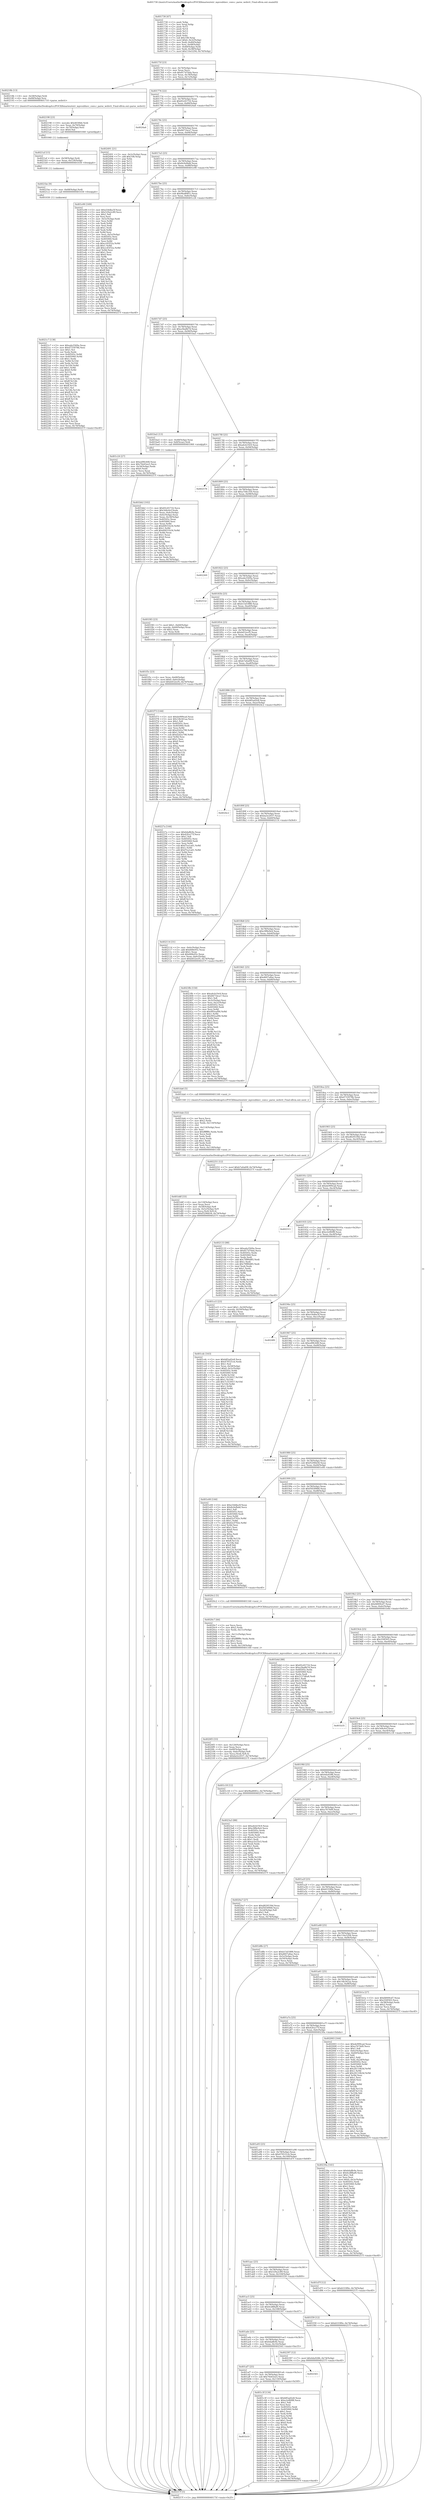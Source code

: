 digraph "0x401730" {
  label = "0x401730 (/mnt/c/Users/mathe/Desktop/tcc/POCII/binaries/extr_mpvsublavc_conv.c_parse_webvtt_Final-ollvm.out::main(0))"
  labelloc = "t"
  node[shape=record]

  Entry [label="",width=0.3,height=0.3,shape=circle,fillcolor=black,style=filled]
  "0x40175f" [label="{
     0x40175f [23]\l
     | [instrs]\l
     &nbsp;&nbsp;0x40175f \<+3\>: mov -0x74(%rbp),%eax\l
     &nbsp;&nbsp;0x401762 \<+2\>: mov %eax,%ecx\l
     &nbsp;&nbsp;0x401764 \<+6\>: sub $0x817d76da,%ecx\l
     &nbsp;&nbsp;0x40176a \<+3\>: mov %eax,-0x78(%rbp)\l
     &nbsp;&nbsp;0x40176d \<+3\>: mov %ecx,-0x7c(%rbp)\l
     &nbsp;&nbsp;0x401770 \<+6\>: je 000000000040218b \<main+0xa5b\>\l
  }"]
  "0x40218b" [label="{
     0x40218b [13]\l
     | [instrs]\l
     &nbsp;&nbsp;0x40218b \<+4\>: mov -0x58(%rbp),%rdi\l
     &nbsp;&nbsp;0x40218f \<+4\>: mov -0x68(%rbp),%rsi\l
     &nbsp;&nbsp;0x402193 \<+5\>: call 0000000000401710 \<parse_webvtt\>\l
     | [calls]\l
     &nbsp;&nbsp;0x401710 \{1\} (/mnt/c/Users/mathe/Desktop/tcc/POCII/binaries/extr_mpvsublavc_conv.c_parse_webvtt_Final-ollvm.out::parse_webvtt)\l
  }"]
  "0x401776" [label="{
     0x401776 [22]\l
     | [instrs]\l
     &nbsp;&nbsp;0x401776 \<+5\>: jmp 000000000040177b \<main+0x4b\>\l
     &nbsp;&nbsp;0x40177b \<+3\>: mov -0x78(%rbp),%eax\l
     &nbsp;&nbsp;0x40177e \<+5\>: sub $0x83c45716,%eax\l
     &nbsp;&nbsp;0x401783 \<+3\>: mov %eax,-0x80(%rbp)\l
     &nbsp;&nbsp;0x401786 \<+6\>: je 00000000004024a6 \<main+0xd76\>\l
  }"]
  Exit [label="",width=0.3,height=0.3,shape=circle,fillcolor=black,style=filled,peripheries=2]
  "0x4024a6" [label="{
     0x4024a6\l
  }", style=dashed]
  "0x40178c" [label="{
     0x40178c [25]\l
     | [instrs]\l
     &nbsp;&nbsp;0x40178c \<+5\>: jmp 0000000000401791 \<main+0x61\>\l
     &nbsp;&nbsp;0x401791 \<+3\>: mov -0x78(%rbp),%eax\l
     &nbsp;&nbsp;0x401794 \<+5\>: sub $0x8471bca7,%eax\l
     &nbsp;&nbsp;0x401799 \<+6\>: mov %eax,-0x84(%rbp)\l
     &nbsp;&nbsp;0x40179f \<+6\>: je 0000000000402491 \<main+0xd61\>\l
  }"]
  "0x4021c7" [label="{
     0x4021c7 [138]\l
     | [instrs]\l
     &nbsp;&nbsp;0x4021c7 \<+5\>: mov $0xada3569a,%eax\l
     &nbsp;&nbsp;0x4021cc \<+5\>: mov $0xd733978b,%esi\l
     &nbsp;&nbsp;0x4021d1 \<+2\>: mov $0x1,%cl\l
     &nbsp;&nbsp;0x4021d3 \<+2\>: xor %edx,%edx\l
     &nbsp;&nbsp;0x4021d5 \<+8\>: mov 0x40505c,%r8d\l
     &nbsp;&nbsp;0x4021dd \<+8\>: mov 0x405060,%r9d\l
     &nbsp;&nbsp;0x4021e5 \<+3\>: sub $0x1,%edx\l
     &nbsp;&nbsp;0x4021e8 \<+3\>: mov %r8d,%r10d\l
     &nbsp;&nbsp;0x4021eb \<+3\>: add %edx,%r10d\l
     &nbsp;&nbsp;0x4021ee \<+4\>: imul %r10d,%r8d\l
     &nbsp;&nbsp;0x4021f2 \<+4\>: and $0x1,%r8d\l
     &nbsp;&nbsp;0x4021f6 \<+4\>: cmp $0x0,%r8d\l
     &nbsp;&nbsp;0x4021fa \<+4\>: sete %r11b\l
     &nbsp;&nbsp;0x4021fe \<+4\>: cmp $0xa,%r9d\l
     &nbsp;&nbsp;0x402202 \<+3\>: setl %bl\l
     &nbsp;&nbsp;0x402205 \<+3\>: mov %r11b,%r14b\l
     &nbsp;&nbsp;0x402208 \<+4\>: xor $0xff,%r14b\l
     &nbsp;&nbsp;0x40220c \<+3\>: mov %bl,%r15b\l
     &nbsp;&nbsp;0x40220f \<+4\>: xor $0xff,%r15b\l
     &nbsp;&nbsp;0x402213 \<+3\>: xor $0x1,%cl\l
     &nbsp;&nbsp;0x402216 \<+3\>: mov %r14b,%r12b\l
     &nbsp;&nbsp;0x402219 \<+4\>: and $0xff,%r12b\l
     &nbsp;&nbsp;0x40221d \<+3\>: and %cl,%r11b\l
     &nbsp;&nbsp;0x402220 \<+3\>: mov %r15b,%r13b\l
     &nbsp;&nbsp;0x402223 \<+4\>: and $0xff,%r13b\l
     &nbsp;&nbsp;0x402227 \<+2\>: and %cl,%bl\l
     &nbsp;&nbsp;0x402229 \<+3\>: or %r11b,%r12b\l
     &nbsp;&nbsp;0x40222c \<+3\>: or %bl,%r13b\l
     &nbsp;&nbsp;0x40222f \<+3\>: xor %r13b,%r12b\l
     &nbsp;&nbsp;0x402232 \<+3\>: or %r15b,%r14b\l
     &nbsp;&nbsp;0x402235 \<+4\>: xor $0xff,%r14b\l
     &nbsp;&nbsp;0x402239 \<+3\>: or $0x1,%cl\l
     &nbsp;&nbsp;0x40223c \<+3\>: and %cl,%r14b\l
     &nbsp;&nbsp;0x40223f \<+3\>: or %r14b,%r12b\l
     &nbsp;&nbsp;0x402242 \<+4\>: test $0x1,%r12b\l
     &nbsp;&nbsp;0x402246 \<+3\>: cmovne %esi,%eax\l
     &nbsp;&nbsp;0x402249 \<+3\>: mov %eax,-0x74(%rbp)\l
     &nbsp;&nbsp;0x40224c \<+5\>: jmp 000000000040257f \<main+0xe4f\>\l
  }"]
  "0x402491" [label="{
     0x402491 [21]\l
     | [instrs]\l
     &nbsp;&nbsp;0x402491 \<+3\>: mov -0x2c(%rbp),%eax\l
     &nbsp;&nbsp;0x402494 \<+7\>: add $0x108,%rsp\l
     &nbsp;&nbsp;0x40249b \<+1\>: pop %rbx\l
     &nbsp;&nbsp;0x40249c \<+2\>: pop %r12\l
     &nbsp;&nbsp;0x40249e \<+2\>: pop %r13\l
     &nbsp;&nbsp;0x4024a0 \<+2\>: pop %r14\l
     &nbsp;&nbsp;0x4024a2 \<+2\>: pop %r15\l
     &nbsp;&nbsp;0x4024a4 \<+1\>: pop %rbp\l
     &nbsp;&nbsp;0x4024a5 \<+1\>: ret\l
  }"]
  "0x4017a5" [label="{
     0x4017a5 [25]\l
     | [instrs]\l
     &nbsp;&nbsp;0x4017a5 \<+5\>: jmp 00000000004017aa \<main+0x7a\>\l
     &nbsp;&nbsp;0x4017aa \<+3\>: mov -0x78(%rbp),%eax\l
     &nbsp;&nbsp;0x4017ad \<+5\>: sub $0x8c0efbdd,%eax\l
     &nbsp;&nbsp;0x4017b2 \<+6\>: mov %eax,-0x88(%rbp)\l
     &nbsp;&nbsp;0x4017b8 \<+6\>: je 0000000000401e90 \<main+0x760\>\l
  }"]
  "0x4021be" [label="{
     0x4021be [9]\l
     | [instrs]\l
     &nbsp;&nbsp;0x4021be \<+4\>: mov -0x68(%rbp),%rdi\l
     &nbsp;&nbsp;0x4021c2 \<+5\>: call 0000000000401030 \<free@plt\>\l
     | [calls]\l
     &nbsp;&nbsp;0x401030 \{1\} (unknown)\l
  }"]
  "0x401e90" [label="{
     0x401e90 [169]\l
     | [instrs]\l
     &nbsp;&nbsp;0x401e90 \<+5\>: mov $0xe54dba3f,%eax\l
     &nbsp;&nbsp;0x401e95 \<+5\>: mov $0x529a2c89,%ecx\l
     &nbsp;&nbsp;0x401e9a \<+2\>: mov $0x1,%dl\l
     &nbsp;&nbsp;0x401e9c \<+2\>: xor %esi,%esi\l
     &nbsp;&nbsp;0x401e9e \<+3\>: mov -0x5c(%rbp),%edi\l
     &nbsp;&nbsp;0x401ea1 \<+3\>: mov %esi,%r8d\l
     &nbsp;&nbsp;0x401ea4 \<+3\>: sub %edi,%r8d\l
     &nbsp;&nbsp;0x401ea7 \<+2\>: mov %esi,%edi\l
     &nbsp;&nbsp;0x401ea9 \<+3\>: sub $0x1,%edi\l
     &nbsp;&nbsp;0x401eac \<+3\>: add %edi,%r8d\l
     &nbsp;&nbsp;0x401eaf \<+3\>: sub %r8d,%esi\l
     &nbsp;&nbsp;0x401eb2 \<+3\>: mov %esi,-0x5c(%rbp)\l
     &nbsp;&nbsp;0x401eb5 \<+7\>: mov 0x40505c,%esi\l
     &nbsp;&nbsp;0x401ebc \<+7\>: mov 0x405060,%edi\l
     &nbsp;&nbsp;0x401ec3 \<+3\>: mov %esi,%r8d\l
     &nbsp;&nbsp;0x401ec6 \<+7\>: sub $0xcc45f32a,%r8d\l
     &nbsp;&nbsp;0x401ecd \<+4\>: sub $0x1,%r8d\l
     &nbsp;&nbsp;0x401ed1 \<+7\>: add $0xcc45f32a,%r8d\l
     &nbsp;&nbsp;0x401ed8 \<+4\>: imul %r8d,%esi\l
     &nbsp;&nbsp;0x401edc \<+3\>: and $0x1,%esi\l
     &nbsp;&nbsp;0x401edf \<+3\>: cmp $0x0,%esi\l
     &nbsp;&nbsp;0x401ee2 \<+4\>: sete %r9b\l
     &nbsp;&nbsp;0x401ee6 \<+3\>: cmp $0xa,%edi\l
     &nbsp;&nbsp;0x401ee9 \<+4\>: setl %r10b\l
     &nbsp;&nbsp;0x401eed \<+3\>: mov %r9b,%r11b\l
     &nbsp;&nbsp;0x401ef0 \<+4\>: xor $0xff,%r11b\l
     &nbsp;&nbsp;0x401ef4 \<+3\>: mov %r10b,%bl\l
     &nbsp;&nbsp;0x401ef7 \<+3\>: xor $0xff,%bl\l
     &nbsp;&nbsp;0x401efa \<+3\>: xor $0x0,%dl\l
     &nbsp;&nbsp;0x401efd \<+3\>: mov %r11b,%r14b\l
     &nbsp;&nbsp;0x401f00 \<+4\>: and $0x0,%r14b\l
     &nbsp;&nbsp;0x401f04 \<+3\>: and %dl,%r9b\l
     &nbsp;&nbsp;0x401f07 \<+3\>: mov %bl,%r15b\l
     &nbsp;&nbsp;0x401f0a \<+4\>: and $0x0,%r15b\l
     &nbsp;&nbsp;0x401f0e \<+3\>: and %dl,%r10b\l
     &nbsp;&nbsp;0x401f11 \<+3\>: or %r9b,%r14b\l
     &nbsp;&nbsp;0x401f14 \<+3\>: or %r10b,%r15b\l
     &nbsp;&nbsp;0x401f17 \<+3\>: xor %r15b,%r14b\l
     &nbsp;&nbsp;0x401f1a \<+3\>: or %bl,%r11b\l
     &nbsp;&nbsp;0x401f1d \<+4\>: xor $0xff,%r11b\l
     &nbsp;&nbsp;0x401f21 \<+3\>: or $0x0,%dl\l
     &nbsp;&nbsp;0x401f24 \<+3\>: and %dl,%r11b\l
     &nbsp;&nbsp;0x401f27 \<+3\>: or %r11b,%r14b\l
     &nbsp;&nbsp;0x401f2a \<+4\>: test $0x1,%r14b\l
     &nbsp;&nbsp;0x401f2e \<+3\>: cmovne %ecx,%eax\l
     &nbsp;&nbsp;0x401f31 \<+3\>: mov %eax,-0x74(%rbp)\l
     &nbsp;&nbsp;0x401f34 \<+5\>: jmp 000000000040257f \<main+0xe4f\>\l
  }"]
  "0x4017be" [label="{
     0x4017be [25]\l
     | [instrs]\l
     &nbsp;&nbsp;0x4017be \<+5\>: jmp 00000000004017c3 \<main+0x93\>\l
     &nbsp;&nbsp;0x4017c3 \<+3\>: mov -0x78(%rbp),%eax\l
     &nbsp;&nbsp;0x4017c6 \<+5\>: sub $0x9ba8081c,%eax\l
     &nbsp;&nbsp;0x4017cb \<+6\>: mov %eax,-0x8c(%rbp)\l
     &nbsp;&nbsp;0x4017d1 \<+6\>: je 0000000000401c24 \<main+0x4f4\>\l
  }"]
  "0x4021af" [label="{
     0x4021af [15]\l
     | [instrs]\l
     &nbsp;&nbsp;0x4021af \<+4\>: mov -0x58(%rbp),%rdi\l
     &nbsp;&nbsp;0x4021b3 \<+6\>: mov %eax,-0x124(%rbp)\l
     &nbsp;&nbsp;0x4021b9 \<+5\>: call 0000000000401030 \<free@plt\>\l
     | [calls]\l
     &nbsp;&nbsp;0x401030 \{1\} (unknown)\l
  }"]
  "0x401c24" [label="{
     0x401c24 [27]\l
     | [instrs]\l
     &nbsp;&nbsp;0x401c24 \<+5\>: mov $0xed9fc448,%eax\l
     &nbsp;&nbsp;0x401c29 \<+5\>: mov $0x70e65ee5,%ecx\l
     &nbsp;&nbsp;0x401c2e \<+3\>: mov -0x34(%rbp),%edx\l
     &nbsp;&nbsp;0x401c31 \<+3\>: cmp $0x0,%edx\l
     &nbsp;&nbsp;0x401c34 \<+3\>: cmove %ecx,%eax\l
     &nbsp;&nbsp;0x401c37 \<+3\>: mov %eax,-0x74(%rbp)\l
     &nbsp;&nbsp;0x401c3a \<+5\>: jmp 000000000040257f \<main+0xe4f\>\l
  }"]
  "0x4017d7" [label="{
     0x4017d7 [25]\l
     | [instrs]\l
     &nbsp;&nbsp;0x4017d7 \<+5\>: jmp 00000000004017dc \<main+0xac\>\l
     &nbsp;&nbsp;0x4017dc \<+3\>: mov -0x78(%rbp),%eax\l
     &nbsp;&nbsp;0x4017df \<+5\>: sub $0xa3ba8b7d,%eax\l
     &nbsp;&nbsp;0x4017e4 \<+6\>: mov %eax,-0x90(%rbp)\l
     &nbsp;&nbsp;0x4017ea \<+6\>: je 0000000000401ba5 \<main+0x475\>\l
  }"]
  "0x402198" [label="{
     0x402198 [23]\l
     | [instrs]\l
     &nbsp;&nbsp;0x402198 \<+10\>: movabs $0x4030b6,%rdi\l
     &nbsp;&nbsp;0x4021a2 \<+3\>: mov %eax,-0x70(%rbp)\l
     &nbsp;&nbsp;0x4021a5 \<+3\>: mov -0x70(%rbp),%esi\l
     &nbsp;&nbsp;0x4021a8 \<+2\>: mov $0x0,%al\l
     &nbsp;&nbsp;0x4021aa \<+5\>: call 0000000000401040 \<printf@plt\>\l
     | [calls]\l
     &nbsp;&nbsp;0x401040 \{1\} (unknown)\l
  }"]
  "0x401ba5" [label="{
     0x401ba5 [13]\l
     | [instrs]\l
     &nbsp;&nbsp;0x401ba5 \<+4\>: mov -0x48(%rbp),%rax\l
     &nbsp;&nbsp;0x401ba9 \<+4\>: mov 0x8(%rax),%rdi\l
     &nbsp;&nbsp;0x401bad \<+5\>: call 0000000000401060 \<atoi@plt\>\l
     | [calls]\l
     &nbsp;&nbsp;0x401060 \{1\} (unknown)\l
  }"]
  "0x4017f0" [label="{
     0x4017f0 [25]\l
     | [instrs]\l
     &nbsp;&nbsp;0x4017f0 \<+5\>: jmp 00000000004017f5 \<main+0xc5\>\l
     &nbsp;&nbsp;0x4017f5 \<+3\>: mov -0x78(%rbp),%eax\l
     &nbsp;&nbsp;0x4017f8 \<+5\>: sub $0xa6cb19c9,%eax\l
     &nbsp;&nbsp;0x4017fd \<+6\>: mov %eax,-0x94(%rbp)\l
     &nbsp;&nbsp;0x401803 \<+6\>: je 0000000000402578 \<main+0xe48\>\l
  }"]
  "0x4020f3" [label="{
     0x4020f3 [33]\l
     | [instrs]\l
     &nbsp;&nbsp;0x4020f3 \<+6\>: mov -0x120(%rbp),%ecx\l
     &nbsp;&nbsp;0x4020f9 \<+3\>: imul %eax,%ecx\l
     &nbsp;&nbsp;0x4020fc \<+4\>: mov -0x68(%rbp),%rdi\l
     &nbsp;&nbsp;0x402100 \<+4\>: movslq -0x6c(%rbp),%r8\l
     &nbsp;&nbsp;0x402104 \<+4\>: mov %ecx,(%rdi,%r8,4)\l
     &nbsp;&nbsp;0x402108 \<+7\>: movl $0xba5e2037,-0x74(%rbp)\l
     &nbsp;&nbsp;0x40210f \<+5\>: jmp 000000000040257f \<main+0xe4f\>\l
  }"]
  "0x402578" [label="{
     0x402578\l
  }", style=dashed]
  "0x401809" [label="{
     0x401809 [25]\l
     | [instrs]\l
     &nbsp;&nbsp;0x401809 \<+5\>: jmp 000000000040180e \<main+0xde\>\l
     &nbsp;&nbsp;0x40180e \<+3\>: mov -0x78(%rbp),%eax\l
     &nbsp;&nbsp;0x401811 \<+5\>: sub $0xa7d4c350,%eax\l
     &nbsp;&nbsp;0x401816 \<+6\>: mov %eax,-0x98(%rbp)\l
     &nbsp;&nbsp;0x40181c \<+6\>: je 0000000000402269 \<main+0xb39\>\l
  }"]
  "0x4020c7" [label="{
     0x4020c7 [44]\l
     | [instrs]\l
     &nbsp;&nbsp;0x4020c7 \<+2\>: xor %ecx,%ecx\l
     &nbsp;&nbsp;0x4020c9 \<+5\>: mov $0x2,%edx\l
     &nbsp;&nbsp;0x4020ce \<+6\>: mov %edx,-0x11c(%rbp)\l
     &nbsp;&nbsp;0x4020d4 \<+1\>: cltd\l
     &nbsp;&nbsp;0x4020d5 \<+6\>: mov -0x11c(%rbp),%esi\l
     &nbsp;&nbsp;0x4020db \<+2\>: idiv %esi\l
     &nbsp;&nbsp;0x4020dd \<+6\>: imul $0xfffffffe,%edx,%edx\l
     &nbsp;&nbsp;0x4020e3 \<+3\>: sub $0x1,%ecx\l
     &nbsp;&nbsp;0x4020e6 \<+2\>: sub %ecx,%edx\l
     &nbsp;&nbsp;0x4020e8 \<+6\>: mov %edx,-0x120(%rbp)\l
     &nbsp;&nbsp;0x4020ee \<+5\>: call 0000000000401160 \<next_i\>\l
     | [calls]\l
     &nbsp;&nbsp;0x401160 \{1\} (/mnt/c/Users/mathe/Desktop/tcc/POCII/binaries/extr_mpvsublavc_conv.c_parse_webvtt_Final-ollvm.out::next_i)\l
  }"]
  "0x402269" [label="{
     0x402269\l
  }", style=dashed]
  "0x401822" [label="{
     0x401822 [25]\l
     | [instrs]\l
     &nbsp;&nbsp;0x401822 \<+5\>: jmp 0000000000401827 \<main+0xf7\>\l
     &nbsp;&nbsp;0x401827 \<+3\>: mov -0x78(%rbp),%eax\l
     &nbsp;&nbsp;0x40182a \<+5\>: sub $0xada3569a,%eax\l
     &nbsp;&nbsp;0x40182f \<+6\>: mov %eax,-0x9c(%rbp)\l
     &nbsp;&nbsp;0x401835 \<+6\>: je 000000000040251d \<main+0xded\>\l
  }"]
  "0x401f5c" [label="{
     0x401f5c [23]\l
     | [instrs]\l
     &nbsp;&nbsp;0x401f5c \<+4\>: mov %rax,-0x68(%rbp)\l
     &nbsp;&nbsp;0x401f60 \<+7\>: movl $0x0,-0x6c(%rbp)\l
     &nbsp;&nbsp;0x401f67 \<+7\>: movl $0xb452ecf5,-0x74(%rbp)\l
     &nbsp;&nbsp;0x401f6e \<+5\>: jmp 000000000040257f \<main+0xe4f\>\l
  }"]
  "0x40251d" [label="{
     0x40251d\l
  }", style=dashed]
  "0x40183b" [label="{
     0x40183b [25]\l
     | [instrs]\l
     &nbsp;&nbsp;0x40183b \<+5\>: jmp 0000000000401840 \<main+0x110\>\l
     &nbsp;&nbsp;0x401840 \<+3\>: mov -0x78(%rbp),%eax\l
     &nbsp;&nbsp;0x401843 \<+5\>: sub $0xb15d1888,%eax\l
     &nbsp;&nbsp;0x401848 \<+6\>: mov %eax,-0xa0(%rbp)\l
     &nbsp;&nbsp;0x40184e \<+6\>: je 0000000000401f45 \<main+0x815\>\l
  }"]
  "0x401ddf" [label="{
     0x401ddf [33]\l
     | [instrs]\l
     &nbsp;&nbsp;0x401ddf \<+6\>: mov -0x118(%rbp),%ecx\l
     &nbsp;&nbsp;0x401de5 \<+3\>: imul %eax,%ecx\l
     &nbsp;&nbsp;0x401de8 \<+4\>: mov -0x58(%rbp),%r8\l
     &nbsp;&nbsp;0x401dec \<+4\>: movslq -0x5c(%rbp),%r9\l
     &nbsp;&nbsp;0x401df0 \<+4\>: mov %ecx,(%r8,%r9,4)\l
     &nbsp;&nbsp;0x401df4 \<+7\>: movl $0xf5296b58,-0x74(%rbp)\l
     &nbsp;&nbsp;0x401dfb \<+5\>: jmp 000000000040257f \<main+0xe4f\>\l
  }"]
  "0x401f45" [label="{
     0x401f45 [23]\l
     | [instrs]\l
     &nbsp;&nbsp;0x401f45 \<+7\>: movl $0x1,-0x60(%rbp)\l
     &nbsp;&nbsp;0x401f4c \<+4\>: movslq -0x60(%rbp),%rax\l
     &nbsp;&nbsp;0x401f50 \<+4\>: shl $0x2,%rax\l
     &nbsp;&nbsp;0x401f54 \<+3\>: mov %rax,%rdi\l
     &nbsp;&nbsp;0x401f57 \<+5\>: call 0000000000401050 \<malloc@plt\>\l
     | [calls]\l
     &nbsp;&nbsp;0x401050 \{1\} (unknown)\l
  }"]
  "0x401854" [label="{
     0x401854 [25]\l
     | [instrs]\l
     &nbsp;&nbsp;0x401854 \<+5\>: jmp 0000000000401859 \<main+0x129\>\l
     &nbsp;&nbsp;0x401859 \<+3\>: mov -0x78(%rbp),%eax\l
     &nbsp;&nbsp;0x40185c \<+5\>: sub $0xb452ecf5,%eax\l
     &nbsp;&nbsp;0x401861 \<+6\>: mov %eax,-0xa4(%rbp)\l
     &nbsp;&nbsp;0x401867 \<+6\>: je 0000000000401f73 \<main+0x843\>\l
  }"]
  "0x401dab" [label="{
     0x401dab [52]\l
     | [instrs]\l
     &nbsp;&nbsp;0x401dab \<+2\>: xor %ecx,%ecx\l
     &nbsp;&nbsp;0x401dad \<+5\>: mov $0x2,%edx\l
     &nbsp;&nbsp;0x401db2 \<+6\>: mov %edx,-0x114(%rbp)\l
     &nbsp;&nbsp;0x401db8 \<+1\>: cltd\l
     &nbsp;&nbsp;0x401db9 \<+6\>: mov -0x114(%rbp),%esi\l
     &nbsp;&nbsp;0x401dbf \<+2\>: idiv %esi\l
     &nbsp;&nbsp;0x401dc1 \<+6\>: imul $0xfffffffe,%edx,%edx\l
     &nbsp;&nbsp;0x401dc7 \<+2\>: mov %ecx,%edi\l
     &nbsp;&nbsp;0x401dc9 \<+2\>: sub %edx,%edi\l
     &nbsp;&nbsp;0x401dcb \<+2\>: mov %ecx,%edx\l
     &nbsp;&nbsp;0x401dcd \<+3\>: sub $0x1,%edx\l
     &nbsp;&nbsp;0x401dd0 \<+2\>: add %edx,%edi\l
     &nbsp;&nbsp;0x401dd2 \<+2\>: sub %edi,%ecx\l
     &nbsp;&nbsp;0x401dd4 \<+6\>: mov %ecx,-0x118(%rbp)\l
     &nbsp;&nbsp;0x401dda \<+5\>: call 0000000000401160 \<next_i\>\l
     | [calls]\l
     &nbsp;&nbsp;0x401160 \{1\} (/mnt/c/Users/mathe/Desktop/tcc/POCII/binaries/extr_mpvsublavc_conv.c_parse_webvtt_Final-ollvm.out::next_i)\l
  }"]
  "0x401f73" [label="{
     0x401f73 [144]\l
     | [instrs]\l
     &nbsp;&nbsp;0x401f73 \<+5\>: mov $0xde999cad,%eax\l
     &nbsp;&nbsp;0x401f78 \<+5\>: mov $0x14b341aa,%ecx\l
     &nbsp;&nbsp;0x401f7d \<+2\>: mov $0x1,%dl\l
     &nbsp;&nbsp;0x401f7f \<+7\>: mov 0x40505c,%esi\l
     &nbsp;&nbsp;0x401f86 \<+7\>: mov 0x405060,%edi\l
     &nbsp;&nbsp;0x401f8d \<+3\>: mov %esi,%r8d\l
     &nbsp;&nbsp;0x401f90 \<+7\>: add $0xd2d2a798,%r8d\l
     &nbsp;&nbsp;0x401f97 \<+4\>: sub $0x1,%r8d\l
     &nbsp;&nbsp;0x401f9b \<+7\>: sub $0xd2d2a798,%r8d\l
     &nbsp;&nbsp;0x401fa2 \<+4\>: imul %r8d,%esi\l
     &nbsp;&nbsp;0x401fa6 \<+3\>: and $0x1,%esi\l
     &nbsp;&nbsp;0x401fa9 \<+3\>: cmp $0x0,%esi\l
     &nbsp;&nbsp;0x401fac \<+4\>: sete %r9b\l
     &nbsp;&nbsp;0x401fb0 \<+3\>: cmp $0xa,%edi\l
     &nbsp;&nbsp;0x401fb3 \<+4\>: setl %r10b\l
     &nbsp;&nbsp;0x401fb7 \<+3\>: mov %r9b,%r11b\l
     &nbsp;&nbsp;0x401fba \<+4\>: xor $0xff,%r11b\l
     &nbsp;&nbsp;0x401fbe \<+3\>: mov %r10b,%bl\l
     &nbsp;&nbsp;0x401fc1 \<+3\>: xor $0xff,%bl\l
     &nbsp;&nbsp;0x401fc4 \<+3\>: xor $0x1,%dl\l
     &nbsp;&nbsp;0x401fc7 \<+3\>: mov %r11b,%r14b\l
     &nbsp;&nbsp;0x401fca \<+4\>: and $0xff,%r14b\l
     &nbsp;&nbsp;0x401fce \<+3\>: and %dl,%r9b\l
     &nbsp;&nbsp;0x401fd1 \<+3\>: mov %bl,%r15b\l
     &nbsp;&nbsp;0x401fd4 \<+4\>: and $0xff,%r15b\l
     &nbsp;&nbsp;0x401fd8 \<+3\>: and %dl,%r10b\l
     &nbsp;&nbsp;0x401fdb \<+3\>: or %r9b,%r14b\l
     &nbsp;&nbsp;0x401fde \<+3\>: or %r10b,%r15b\l
     &nbsp;&nbsp;0x401fe1 \<+3\>: xor %r15b,%r14b\l
     &nbsp;&nbsp;0x401fe4 \<+3\>: or %bl,%r11b\l
     &nbsp;&nbsp;0x401fe7 \<+4\>: xor $0xff,%r11b\l
     &nbsp;&nbsp;0x401feb \<+3\>: or $0x1,%dl\l
     &nbsp;&nbsp;0x401fee \<+3\>: and %dl,%r11b\l
     &nbsp;&nbsp;0x401ff1 \<+3\>: or %r11b,%r14b\l
     &nbsp;&nbsp;0x401ff4 \<+4\>: test $0x1,%r14b\l
     &nbsp;&nbsp;0x401ff8 \<+3\>: cmovne %ecx,%eax\l
     &nbsp;&nbsp;0x401ffb \<+3\>: mov %eax,-0x74(%rbp)\l
     &nbsp;&nbsp;0x401ffe \<+5\>: jmp 000000000040257f \<main+0xe4f\>\l
  }"]
  "0x40186d" [label="{
     0x40186d [25]\l
     | [instrs]\l
     &nbsp;&nbsp;0x40186d \<+5\>: jmp 0000000000401872 \<main+0x142\>\l
     &nbsp;&nbsp;0x401872 \<+3\>: mov -0x78(%rbp),%eax\l
     &nbsp;&nbsp;0x401875 \<+5\>: sub $0xb7a0a69f,%eax\l
     &nbsp;&nbsp;0x40187a \<+6\>: mov %eax,-0xa8(%rbp)\l
     &nbsp;&nbsp;0x401880 \<+6\>: je 000000000040227a \<main+0xb4a\>\l
  }"]
  "0x401cdc" [label="{
     0x401cdc [163]\l
     | [instrs]\l
     &nbsp;&nbsp;0x401cdc \<+5\>: mov $0xb85ad2e8,%ecx\l
     &nbsp;&nbsp;0x401ce1 \<+5\>: mov $0x470531cb,%edx\l
     &nbsp;&nbsp;0x401ce6 \<+3\>: mov $0x1,%sil\l
     &nbsp;&nbsp;0x401ce9 \<+4\>: mov %rax,-0x58(%rbp)\l
     &nbsp;&nbsp;0x401ced \<+7\>: movl $0x0,-0x5c(%rbp)\l
     &nbsp;&nbsp;0x401cf4 \<+8\>: mov 0x40505c,%r8d\l
     &nbsp;&nbsp;0x401cfc \<+8\>: mov 0x405060,%r9d\l
     &nbsp;&nbsp;0x401d04 \<+3\>: mov %r8d,%r10d\l
     &nbsp;&nbsp;0x401d07 \<+7\>: sub $0x7c353057,%r10d\l
     &nbsp;&nbsp;0x401d0e \<+4\>: sub $0x1,%r10d\l
     &nbsp;&nbsp;0x401d12 \<+7\>: add $0x7c353057,%r10d\l
     &nbsp;&nbsp;0x401d19 \<+4\>: imul %r10d,%r8d\l
     &nbsp;&nbsp;0x401d1d \<+4\>: and $0x1,%r8d\l
     &nbsp;&nbsp;0x401d21 \<+4\>: cmp $0x0,%r8d\l
     &nbsp;&nbsp;0x401d25 \<+4\>: sete %r11b\l
     &nbsp;&nbsp;0x401d29 \<+4\>: cmp $0xa,%r9d\l
     &nbsp;&nbsp;0x401d2d \<+3\>: setl %bl\l
     &nbsp;&nbsp;0x401d30 \<+3\>: mov %r11b,%r14b\l
     &nbsp;&nbsp;0x401d33 \<+4\>: xor $0xff,%r14b\l
     &nbsp;&nbsp;0x401d37 \<+3\>: mov %bl,%r15b\l
     &nbsp;&nbsp;0x401d3a \<+4\>: xor $0xff,%r15b\l
     &nbsp;&nbsp;0x401d3e \<+4\>: xor $0x1,%sil\l
     &nbsp;&nbsp;0x401d42 \<+3\>: mov %r14b,%r12b\l
     &nbsp;&nbsp;0x401d45 \<+4\>: and $0xff,%r12b\l
     &nbsp;&nbsp;0x401d49 \<+3\>: and %sil,%r11b\l
     &nbsp;&nbsp;0x401d4c \<+3\>: mov %r15b,%r13b\l
     &nbsp;&nbsp;0x401d4f \<+4\>: and $0xff,%r13b\l
     &nbsp;&nbsp;0x401d53 \<+3\>: and %sil,%bl\l
     &nbsp;&nbsp;0x401d56 \<+3\>: or %r11b,%r12b\l
     &nbsp;&nbsp;0x401d59 \<+3\>: or %bl,%r13b\l
     &nbsp;&nbsp;0x401d5c \<+3\>: xor %r13b,%r12b\l
     &nbsp;&nbsp;0x401d5f \<+3\>: or %r15b,%r14b\l
     &nbsp;&nbsp;0x401d62 \<+4\>: xor $0xff,%r14b\l
     &nbsp;&nbsp;0x401d66 \<+4\>: or $0x1,%sil\l
     &nbsp;&nbsp;0x401d6a \<+3\>: and %sil,%r14b\l
     &nbsp;&nbsp;0x401d6d \<+3\>: or %r14b,%r12b\l
     &nbsp;&nbsp;0x401d70 \<+4\>: test $0x1,%r12b\l
     &nbsp;&nbsp;0x401d74 \<+3\>: cmovne %edx,%ecx\l
     &nbsp;&nbsp;0x401d77 \<+3\>: mov %ecx,-0x74(%rbp)\l
     &nbsp;&nbsp;0x401d7a \<+5\>: jmp 000000000040257f \<main+0xe4f\>\l
  }"]
  "0x40227a" [label="{
     0x40227a [144]\l
     | [instrs]\l
     &nbsp;&nbsp;0x40227a \<+5\>: mov $0x6daffe9e,%eax\l
     &nbsp;&nbsp;0x40227f \<+5\>: mov $0x42fca77f,%ecx\l
     &nbsp;&nbsp;0x402284 \<+2\>: mov $0x1,%dl\l
     &nbsp;&nbsp;0x402286 \<+7\>: mov 0x40505c,%esi\l
     &nbsp;&nbsp;0x40228d \<+7\>: mov 0x405060,%edi\l
     &nbsp;&nbsp;0x402294 \<+3\>: mov %esi,%r8d\l
     &nbsp;&nbsp;0x402297 \<+7\>: sub $0xf7ea1a61,%r8d\l
     &nbsp;&nbsp;0x40229e \<+4\>: sub $0x1,%r8d\l
     &nbsp;&nbsp;0x4022a2 \<+7\>: add $0xf7ea1a61,%r8d\l
     &nbsp;&nbsp;0x4022a9 \<+4\>: imul %r8d,%esi\l
     &nbsp;&nbsp;0x4022ad \<+3\>: and $0x1,%esi\l
     &nbsp;&nbsp;0x4022b0 \<+3\>: cmp $0x0,%esi\l
     &nbsp;&nbsp;0x4022b3 \<+4\>: sete %r9b\l
     &nbsp;&nbsp;0x4022b7 \<+3\>: cmp $0xa,%edi\l
     &nbsp;&nbsp;0x4022ba \<+4\>: setl %r10b\l
     &nbsp;&nbsp;0x4022be \<+3\>: mov %r9b,%r11b\l
     &nbsp;&nbsp;0x4022c1 \<+4\>: xor $0xff,%r11b\l
     &nbsp;&nbsp;0x4022c5 \<+3\>: mov %r10b,%bl\l
     &nbsp;&nbsp;0x4022c8 \<+3\>: xor $0xff,%bl\l
     &nbsp;&nbsp;0x4022cb \<+3\>: xor $0x1,%dl\l
     &nbsp;&nbsp;0x4022ce \<+3\>: mov %r11b,%r14b\l
     &nbsp;&nbsp;0x4022d1 \<+4\>: and $0xff,%r14b\l
     &nbsp;&nbsp;0x4022d5 \<+3\>: and %dl,%r9b\l
     &nbsp;&nbsp;0x4022d8 \<+3\>: mov %bl,%r15b\l
     &nbsp;&nbsp;0x4022db \<+4\>: and $0xff,%r15b\l
     &nbsp;&nbsp;0x4022df \<+3\>: and %dl,%r10b\l
     &nbsp;&nbsp;0x4022e2 \<+3\>: or %r9b,%r14b\l
     &nbsp;&nbsp;0x4022e5 \<+3\>: or %r10b,%r15b\l
     &nbsp;&nbsp;0x4022e8 \<+3\>: xor %r15b,%r14b\l
     &nbsp;&nbsp;0x4022eb \<+3\>: or %bl,%r11b\l
     &nbsp;&nbsp;0x4022ee \<+4\>: xor $0xff,%r11b\l
     &nbsp;&nbsp;0x4022f2 \<+3\>: or $0x1,%dl\l
     &nbsp;&nbsp;0x4022f5 \<+3\>: and %dl,%r11b\l
     &nbsp;&nbsp;0x4022f8 \<+3\>: or %r11b,%r14b\l
     &nbsp;&nbsp;0x4022fb \<+4\>: test $0x1,%r14b\l
     &nbsp;&nbsp;0x4022ff \<+3\>: cmovne %ecx,%eax\l
     &nbsp;&nbsp;0x402302 \<+3\>: mov %eax,-0x74(%rbp)\l
     &nbsp;&nbsp;0x402305 \<+5\>: jmp 000000000040257f \<main+0xe4f\>\l
  }"]
  "0x401886" [label="{
     0x401886 [25]\l
     | [instrs]\l
     &nbsp;&nbsp;0x401886 \<+5\>: jmp 000000000040188b \<main+0x15b\>\l
     &nbsp;&nbsp;0x40188b \<+3\>: mov -0x78(%rbp),%eax\l
     &nbsp;&nbsp;0x40188e \<+5\>: sub $0xb85ad2e8,%eax\l
     &nbsp;&nbsp;0x401893 \<+6\>: mov %eax,-0xac(%rbp)\l
     &nbsp;&nbsp;0x401899 \<+6\>: je 00000000004024c2 \<main+0xd92\>\l
  }"]
  "0x401b10" [label="{
     0x401b10\l
  }", style=dashed]
  "0x4024c2" [label="{
     0x4024c2\l
  }", style=dashed]
  "0x40189f" [label="{
     0x40189f [25]\l
     | [instrs]\l
     &nbsp;&nbsp;0x40189f \<+5\>: jmp 00000000004018a4 \<main+0x174\>\l
     &nbsp;&nbsp;0x4018a4 \<+3\>: mov -0x78(%rbp),%eax\l
     &nbsp;&nbsp;0x4018a7 \<+5\>: sub $0xba5e2037,%eax\l
     &nbsp;&nbsp;0x4018ac \<+6\>: mov %eax,-0xb0(%rbp)\l
     &nbsp;&nbsp;0x4018b2 \<+6\>: je 0000000000402114 \<main+0x9e4\>\l
  }"]
  "0x401c3f" [label="{
     0x401c3f [134]\l
     | [instrs]\l
     &nbsp;&nbsp;0x401c3f \<+5\>: mov $0xb85ad2e8,%eax\l
     &nbsp;&nbsp;0x401c44 \<+5\>: mov $0xe2ef60f8,%ecx\l
     &nbsp;&nbsp;0x401c49 \<+2\>: mov $0x1,%dl\l
     &nbsp;&nbsp;0x401c4b \<+2\>: xor %esi,%esi\l
     &nbsp;&nbsp;0x401c4d \<+7\>: mov 0x40505c,%edi\l
     &nbsp;&nbsp;0x401c54 \<+8\>: mov 0x405060,%r8d\l
     &nbsp;&nbsp;0x401c5c \<+3\>: sub $0x1,%esi\l
     &nbsp;&nbsp;0x401c5f \<+3\>: mov %edi,%r9d\l
     &nbsp;&nbsp;0x401c62 \<+3\>: add %esi,%r9d\l
     &nbsp;&nbsp;0x401c65 \<+4\>: imul %r9d,%edi\l
     &nbsp;&nbsp;0x401c69 \<+3\>: and $0x1,%edi\l
     &nbsp;&nbsp;0x401c6c \<+3\>: cmp $0x0,%edi\l
     &nbsp;&nbsp;0x401c6f \<+4\>: sete %r10b\l
     &nbsp;&nbsp;0x401c73 \<+4\>: cmp $0xa,%r8d\l
     &nbsp;&nbsp;0x401c77 \<+4\>: setl %r11b\l
     &nbsp;&nbsp;0x401c7b \<+3\>: mov %r10b,%bl\l
     &nbsp;&nbsp;0x401c7e \<+3\>: xor $0xff,%bl\l
     &nbsp;&nbsp;0x401c81 \<+3\>: mov %r11b,%r14b\l
     &nbsp;&nbsp;0x401c84 \<+4\>: xor $0xff,%r14b\l
     &nbsp;&nbsp;0x401c88 \<+3\>: xor $0x1,%dl\l
     &nbsp;&nbsp;0x401c8b \<+3\>: mov %bl,%r15b\l
     &nbsp;&nbsp;0x401c8e \<+4\>: and $0xff,%r15b\l
     &nbsp;&nbsp;0x401c92 \<+3\>: and %dl,%r10b\l
     &nbsp;&nbsp;0x401c95 \<+3\>: mov %r14b,%r12b\l
     &nbsp;&nbsp;0x401c98 \<+4\>: and $0xff,%r12b\l
     &nbsp;&nbsp;0x401c9c \<+3\>: and %dl,%r11b\l
     &nbsp;&nbsp;0x401c9f \<+3\>: or %r10b,%r15b\l
     &nbsp;&nbsp;0x401ca2 \<+3\>: or %r11b,%r12b\l
     &nbsp;&nbsp;0x401ca5 \<+3\>: xor %r12b,%r15b\l
     &nbsp;&nbsp;0x401ca8 \<+3\>: or %r14b,%bl\l
     &nbsp;&nbsp;0x401cab \<+3\>: xor $0xff,%bl\l
     &nbsp;&nbsp;0x401cae \<+3\>: or $0x1,%dl\l
     &nbsp;&nbsp;0x401cb1 \<+2\>: and %dl,%bl\l
     &nbsp;&nbsp;0x401cb3 \<+3\>: or %bl,%r15b\l
     &nbsp;&nbsp;0x401cb6 \<+4\>: test $0x1,%r15b\l
     &nbsp;&nbsp;0x401cba \<+3\>: cmovne %ecx,%eax\l
     &nbsp;&nbsp;0x401cbd \<+3\>: mov %eax,-0x74(%rbp)\l
     &nbsp;&nbsp;0x401cc0 \<+5\>: jmp 000000000040257f \<main+0xe4f\>\l
  }"]
  "0x402114" [label="{
     0x402114 [31]\l
     | [instrs]\l
     &nbsp;&nbsp;0x402114 \<+3\>: mov -0x6c(%rbp),%eax\l
     &nbsp;&nbsp;0x402117 \<+5\>: add $0x668e05c,%eax\l
     &nbsp;&nbsp;0x40211c \<+3\>: add $0x1,%eax\l
     &nbsp;&nbsp;0x40211f \<+5\>: sub $0x668e05c,%eax\l
     &nbsp;&nbsp;0x402124 \<+3\>: mov %eax,-0x6c(%rbp)\l
     &nbsp;&nbsp;0x402127 \<+7\>: movl $0xb452ecf5,-0x74(%rbp)\l
     &nbsp;&nbsp;0x40212e \<+5\>: jmp 000000000040257f \<main+0xe4f\>\l
  }"]
  "0x4018b8" [label="{
     0x4018b8 [25]\l
     | [instrs]\l
     &nbsp;&nbsp;0x4018b8 \<+5\>: jmp 00000000004018bd \<main+0x18d\>\l
     &nbsp;&nbsp;0x4018bd \<+3\>: mov -0x78(%rbp),%eax\l
     &nbsp;&nbsp;0x4018c0 \<+5\>: sub $0xc9f8e9e4,%eax\l
     &nbsp;&nbsp;0x4018c5 \<+6\>: mov %eax,-0xb4(%rbp)\l
     &nbsp;&nbsp;0x4018cb \<+6\>: je 00000000004023fb \<main+0xccb\>\l
  }"]
  "0x401af7" [label="{
     0x401af7 [25]\l
     | [instrs]\l
     &nbsp;&nbsp;0x401af7 \<+5\>: jmp 0000000000401afc \<main+0x3cc\>\l
     &nbsp;&nbsp;0x401afc \<+3\>: mov -0x78(%rbp),%eax\l
     &nbsp;&nbsp;0x401aff \<+5\>: sub $0x70e65ee5,%eax\l
     &nbsp;&nbsp;0x401b04 \<+6\>: mov %eax,-0x110(%rbp)\l
     &nbsp;&nbsp;0x401b0a \<+6\>: je 0000000000401c3f \<main+0x50f\>\l
  }"]
  "0x4023fb" [label="{
     0x4023fb [150]\l
     | [instrs]\l
     &nbsp;&nbsp;0x4023fb \<+5\>: mov $0xa6cb19c9,%eax\l
     &nbsp;&nbsp;0x402400 \<+5\>: mov $0x8471bca7,%ecx\l
     &nbsp;&nbsp;0x402405 \<+2\>: mov $0x1,%dl\l
     &nbsp;&nbsp;0x402407 \<+3\>: mov -0x3c(%rbp),%esi\l
     &nbsp;&nbsp;0x40240a \<+3\>: mov %esi,-0x2c(%rbp)\l
     &nbsp;&nbsp;0x40240d \<+7\>: mov 0x40505c,%esi\l
     &nbsp;&nbsp;0x402414 \<+7\>: mov 0x405060,%edi\l
     &nbsp;&nbsp;0x40241b \<+3\>: mov %esi,%r8d\l
     &nbsp;&nbsp;0x40241e \<+7\>: sub $0x995eaf90,%r8d\l
     &nbsp;&nbsp;0x402425 \<+4\>: sub $0x1,%r8d\l
     &nbsp;&nbsp;0x402429 \<+7\>: add $0x995eaf90,%r8d\l
     &nbsp;&nbsp;0x402430 \<+4\>: imul %r8d,%esi\l
     &nbsp;&nbsp;0x402434 \<+3\>: and $0x1,%esi\l
     &nbsp;&nbsp;0x402437 \<+3\>: cmp $0x0,%esi\l
     &nbsp;&nbsp;0x40243a \<+4\>: sete %r9b\l
     &nbsp;&nbsp;0x40243e \<+3\>: cmp $0xa,%edi\l
     &nbsp;&nbsp;0x402441 \<+4\>: setl %r10b\l
     &nbsp;&nbsp;0x402445 \<+3\>: mov %r9b,%r11b\l
     &nbsp;&nbsp;0x402448 \<+4\>: xor $0xff,%r11b\l
     &nbsp;&nbsp;0x40244c \<+3\>: mov %r10b,%bl\l
     &nbsp;&nbsp;0x40244f \<+3\>: xor $0xff,%bl\l
     &nbsp;&nbsp;0x402452 \<+3\>: xor $0x1,%dl\l
     &nbsp;&nbsp;0x402455 \<+3\>: mov %r11b,%r14b\l
     &nbsp;&nbsp;0x402458 \<+4\>: and $0xff,%r14b\l
     &nbsp;&nbsp;0x40245c \<+3\>: and %dl,%r9b\l
     &nbsp;&nbsp;0x40245f \<+3\>: mov %bl,%r15b\l
     &nbsp;&nbsp;0x402462 \<+4\>: and $0xff,%r15b\l
     &nbsp;&nbsp;0x402466 \<+3\>: and %dl,%r10b\l
     &nbsp;&nbsp;0x402469 \<+3\>: or %r9b,%r14b\l
     &nbsp;&nbsp;0x40246c \<+3\>: or %r10b,%r15b\l
     &nbsp;&nbsp;0x40246f \<+3\>: xor %r15b,%r14b\l
     &nbsp;&nbsp;0x402472 \<+3\>: or %bl,%r11b\l
     &nbsp;&nbsp;0x402475 \<+4\>: xor $0xff,%r11b\l
     &nbsp;&nbsp;0x402479 \<+3\>: or $0x1,%dl\l
     &nbsp;&nbsp;0x40247c \<+3\>: and %dl,%r11b\l
     &nbsp;&nbsp;0x40247f \<+3\>: or %r11b,%r14b\l
     &nbsp;&nbsp;0x402482 \<+4\>: test $0x1,%r14b\l
     &nbsp;&nbsp;0x402486 \<+3\>: cmovne %ecx,%eax\l
     &nbsp;&nbsp;0x402489 \<+3\>: mov %eax,-0x74(%rbp)\l
     &nbsp;&nbsp;0x40248c \<+5\>: jmp 000000000040257f \<main+0xe4f\>\l
  }"]
  "0x4018d1" [label="{
     0x4018d1 [25]\l
     | [instrs]\l
     &nbsp;&nbsp;0x4018d1 \<+5\>: jmp 00000000004018d6 \<main+0x1a6\>\l
     &nbsp;&nbsp;0x4018d6 \<+3\>: mov -0x78(%rbp),%eax\l
     &nbsp;&nbsp;0x4018d9 \<+5\>: sub $0xd607a8ae,%eax\l
     &nbsp;&nbsp;0x4018de \<+6\>: mov %eax,-0xb8(%rbp)\l
     &nbsp;&nbsp;0x4018e4 \<+6\>: je 0000000000401da6 \<main+0x676\>\l
  }"]
  "0x402565" [label="{
     0x402565\l
  }", style=dashed]
  "0x401da6" [label="{
     0x401da6 [5]\l
     | [instrs]\l
     &nbsp;&nbsp;0x401da6 \<+5\>: call 0000000000401160 \<next_i\>\l
     | [calls]\l
     &nbsp;&nbsp;0x401160 \{1\} (/mnt/c/Users/mathe/Desktop/tcc/POCII/binaries/extr_mpvsublavc_conv.c_parse_webvtt_Final-ollvm.out::next_i)\l
  }"]
  "0x4018ea" [label="{
     0x4018ea [25]\l
     | [instrs]\l
     &nbsp;&nbsp;0x4018ea \<+5\>: jmp 00000000004018ef \<main+0x1bf\>\l
     &nbsp;&nbsp;0x4018ef \<+3\>: mov -0x78(%rbp),%eax\l
     &nbsp;&nbsp;0x4018f2 \<+5\>: sub $0xd733978b,%eax\l
     &nbsp;&nbsp;0x4018f7 \<+6\>: mov %eax,-0xbc(%rbp)\l
     &nbsp;&nbsp;0x4018fd \<+6\>: je 0000000000402251 \<main+0xb21\>\l
  }"]
  "0x401ade" [label="{
     0x401ade [25]\l
     | [instrs]\l
     &nbsp;&nbsp;0x401ade \<+5\>: jmp 0000000000401ae3 \<main+0x3b3\>\l
     &nbsp;&nbsp;0x401ae3 \<+3\>: mov -0x78(%rbp),%eax\l
     &nbsp;&nbsp;0x401ae6 \<+5\>: sub $0x6daffe9e,%eax\l
     &nbsp;&nbsp;0x401aeb \<+6\>: mov %eax,-0x10c(%rbp)\l
     &nbsp;&nbsp;0x401af1 \<+6\>: je 0000000000402565 \<main+0xe35\>\l
  }"]
  "0x402251" [label="{
     0x402251 [12]\l
     | [instrs]\l
     &nbsp;&nbsp;0x402251 \<+7\>: movl $0xb7a0a69f,-0x74(%rbp)\l
     &nbsp;&nbsp;0x402258 \<+5\>: jmp 000000000040257f \<main+0xe4f\>\l
  }"]
  "0x401903" [label="{
     0x401903 [25]\l
     | [instrs]\l
     &nbsp;&nbsp;0x401903 \<+5\>: jmp 0000000000401908 \<main+0x1d8\>\l
     &nbsp;&nbsp;0x401908 \<+3\>: mov -0x78(%rbp),%eax\l
     &nbsp;&nbsp;0x40190b \<+5\>: sub $0xd829539d,%eax\l
     &nbsp;&nbsp;0x401910 \<+6\>: mov %eax,-0xc0(%rbp)\l
     &nbsp;&nbsp;0x401916 \<+6\>: je 0000000000402133 \<main+0xa03\>\l
  }"]
  "0x402397" [label="{
     0x402397 [12]\l
     | [instrs]\l
     &nbsp;&nbsp;0x402397 \<+7\>: movl $0x4da9286,-0x74(%rbp)\l
     &nbsp;&nbsp;0x40239e \<+5\>: jmp 000000000040257f \<main+0xe4f\>\l
  }"]
  "0x402133" [label="{
     0x402133 [88]\l
     | [instrs]\l
     &nbsp;&nbsp;0x402133 \<+5\>: mov $0xada3569a,%eax\l
     &nbsp;&nbsp;0x402138 \<+5\>: mov $0x817d76da,%ecx\l
     &nbsp;&nbsp;0x40213d \<+7\>: mov 0x40505c,%edx\l
     &nbsp;&nbsp;0x402144 \<+7\>: mov 0x405060,%esi\l
     &nbsp;&nbsp;0x40214b \<+2\>: mov %edx,%edi\l
     &nbsp;&nbsp;0x40214d \<+6\>: add $0x79f80d85,%edi\l
     &nbsp;&nbsp;0x402153 \<+3\>: sub $0x1,%edi\l
     &nbsp;&nbsp;0x402156 \<+6\>: sub $0x79f80d85,%edi\l
     &nbsp;&nbsp;0x40215c \<+3\>: imul %edi,%edx\l
     &nbsp;&nbsp;0x40215f \<+3\>: and $0x1,%edx\l
     &nbsp;&nbsp;0x402162 \<+3\>: cmp $0x0,%edx\l
     &nbsp;&nbsp;0x402165 \<+4\>: sete %r8b\l
     &nbsp;&nbsp;0x402169 \<+3\>: cmp $0xa,%esi\l
     &nbsp;&nbsp;0x40216c \<+4\>: setl %r9b\l
     &nbsp;&nbsp;0x402170 \<+3\>: mov %r8b,%r10b\l
     &nbsp;&nbsp;0x402173 \<+3\>: and %r9b,%r10b\l
     &nbsp;&nbsp;0x402176 \<+3\>: xor %r9b,%r8b\l
     &nbsp;&nbsp;0x402179 \<+3\>: or %r8b,%r10b\l
     &nbsp;&nbsp;0x40217c \<+4\>: test $0x1,%r10b\l
     &nbsp;&nbsp;0x402180 \<+3\>: cmovne %ecx,%eax\l
     &nbsp;&nbsp;0x402183 \<+3\>: mov %eax,-0x74(%rbp)\l
     &nbsp;&nbsp;0x402186 \<+5\>: jmp 000000000040257f \<main+0xe4f\>\l
  }"]
  "0x40191c" [label="{
     0x40191c [25]\l
     | [instrs]\l
     &nbsp;&nbsp;0x40191c \<+5\>: jmp 0000000000401921 \<main+0x1f1\>\l
     &nbsp;&nbsp;0x401921 \<+3\>: mov -0x78(%rbp),%eax\l
     &nbsp;&nbsp;0x401924 \<+5\>: sub $0xde999cad,%eax\l
     &nbsp;&nbsp;0x401929 \<+6\>: mov %eax,-0xc4(%rbp)\l
     &nbsp;&nbsp;0x40192f \<+6\>: je 0000000000402511 \<main+0xde1\>\l
  }"]
  "0x401ac5" [label="{
     0x401ac5 [25]\l
     | [instrs]\l
     &nbsp;&nbsp;0x401ac5 \<+5\>: jmp 0000000000401aca \<main+0x39a\>\l
     &nbsp;&nbsp;0x401aca \<+3\>: mov -0x78(%rbp),%eax\l
     &nbsp;&nbsp;0x401acd \<+5\>: sub $0x6cd88af0,%eax\l
     &nbsp;&nbsp;0x401ad2 \<+6\>: mov %eax,-0x108(%rbp)\l
     &nbsp;&nbsp;0x401ad8 \<+6\>: je 0000000000402397 \<main+0xc67\>\l
  }"]
  "0x402511" [label="{
     0x402511\l
  }", style=dashed]
  "0x401935" [label="{
     0x401935 [25]\l
     | [instrs]\l
     &nbsp;&nbsp;0x401935 \<+5\>: jmp 000000000040193a \<main+0x20a\>\l
     &nbsp;&nbsp;0x40193a \<+3\>: mov -0x78(%rbp),%eax\l
     &nbsp;&nbsp;0x40193d \<+5\>: sub $0xe2ef60f8,%eax\l
     &nbsp;&nbsp;0x401942 \<+6\>: mov %eax,-0xc8(%rbp)\l
     &nbsp;&nbsp;0x401948 \<+6\>: je 0000000000401cc5 \<main+0x595\>\l
  }"]
  "0x401f39" [label="{
     0x401f39 [12]\l
     | [instrs]\l
     &nbsp;&nbsp;0x401f39 \<+7\>: movl $0xb533f0e,-0x74(%rbp)\l
     &nbsp;&nbsp;0x401f40 \<+5\>: jmp 000000000040257f \<main+0xe4f\>\l
  }"]
  "0x401cc5" [label="{
     0x401cc5 [23]\l
     | [instrs]\l
     &nbsp;&nbsp;0x401cc5 \<+7\>: movl $0x1,-0x50(%rbp)\l
     &nbsp;&nbsp;0x401ccc \<+4\>: movslq -0x50(%rbp),%rax\l
     &nbsp;&nbsp;0x401cd0 \<+4\>: shl $0x2,%rax\l
     &nbsp;&nbsp;0x401cd4 \<+3\>: mov %rax,%rdi\l
     &nbsp;&nbsp;0x401cd7 \<+5\>: call 0000000000401050 \<malloc@plt\>\l
     | [calls]\l
     &nbsp;&nbsp;0x401050 \{1\} (unknown)\l
  }"]
  "0x40194e" [label="{
     0x40194e [25]\l
     | [instrs]\l
     &nbsp;&nbsp;0x40194e \<+5\>: jmp 0000000000401953 \<main+0x223\>\l
     &nbsp;&nbsp;0x401953 \<+3\>: mov -0x78(%rbp),%eax\l
     &nbsp;&nbsp;0x401956 \<+5\>: sub $0xe54dba3f,%eax\l
     &nbsp;&nbsp;0x40195b \<+6\>: mov %eax,-0xcc(%rbp)\l
     &nbsp;&nbsp;0x401961 \<+6\>: je 00000000004024f0 \<main+0xdc0\>\l
  }"]
  "0x401aac" [label="{
     0x401aac [25]\l
     | [instrs]\l
     &nbsp;&nbsp;0x401aac \<+5\>: jmp 0000000000401ab1 \<main+0x381\>\l
     &nbsp;&nbsp;0x401ab1 \<+3\>: mov -0x78(%rbp),%eax\l
     &nbsp;&nbsp;0x401ab4 \<+5\>: sub $0x529a2c89,%eax\l
     &nbsp;&nbsp;0x401ab9 \<+6\>: mov %eax,-0x104(%rbp)\l
     &nbsp;&nbsp;0x401abf \<+6\>: je 0000000000401f39 \<main+0x809\>\l
  }"]
  "0x4024f0" [label="{
     0x4024f0\l
  }", style=dashed]
  "0x401967" [label="{
     0x401967 [25]\l
     | [instrs]\l
     &nbsp;&nbsp;0x401967 \<+5\>: jmp 000000000040196c \<main+0x23c\>\l
     &nbsp;&nbsp;0x40196c \<+3\>: mov -0x78(%rbp),%eax\l
     &nbsp;&nbsp;0x40196f \<+5\>: sub $0xed9fc448,%eax\l
     &nbsp;&nbsp;0x401974 \<+6\>: mov %eax,-0xd0(%rbp)\l
     &nbsp;&nbsp;0x40197a \<+6\>: je 000000000040225d \<main+0xb2d\>\l
  }"]
  "0x401d7f" [label="{
     0x401d7f [12]\l
     | [instrs]\l
     &nbsp;&nbsp;0x401d7f \<+7\>: movl $0xb533f0e,-0x74(%rbp)\l
     &nbsp;&nbsp;0x401d86 \<+5\>: jmp 000000000040257f \<main+0xe4f\>\l
  }"]
  "0x40225d" [label="{
     0x40225d\l
  }", style=dashed]
  "0x401980" [label="{
     0x401980 [25]\l
     | [instrs]\l
     &nbsp;&nbsp;0x401980 \<+5\>: jmp 0000000000401985 \<main+0x255\>\l
     &nbsp;&nbsp;0x401985 \<+3\>: mov -0x78(%rbp),%eax\l
     &nbsp;&nbsp;0x401988 \<+5\>: sub $0xf5296b58,%eax\l
     &nbsp;&nbsp;0x40198d \<+6\>: mov %eax,-0xd4(%rbp)\l
     &nbsp;&nbsp;0x401993 \<+6\>: je 0000000000401e00 \<main+0x6d0\>\l
  }"]
  "0x401a93" [label="{
     0x401a93 [25]\l
     | [instrs]\l
     &nbsp;&nbsp;0x401a93 \<+5\>: jmp 0000000000401a98 \<main+0x368\>\l
     &nbsp;&nbsp;0x401a98 \<+3\>: mov -0x78(%rbp),%eax\l
     &nbsp;&nbsp;0x401a9b \<+5\>: sub $0x470531cb,%eax\l
     &nbsp;&nbsp;0x401aa0 \<+6\>: mov %eax,-0x100(%rbp)\l
     &nbsp;&nbsp;0x401aa6 \<+6\>: je 0000000000401d7f \<main+0x64f\>\l
  }"]
  "0x401e00" [label="{
     0x401e00 [144]\l
     | [instrs]\l
     &nbsp;&nbsp;0x401e00 \<+5\>: mov $0xe54dba3f,%eax\l
     &nbsp;&nbsp;0x401e05 \<+5\>: mov $0x8c0efbdd,%ecx\l
     &nbsp;&nbsp;0x401e0a \<+2\>: mov $0x1,%dl\l
     &nbsp;&nbsp;0x401e0c \<+7\>: mov 0x40505c,%esi\l
     &nbsp;&nbsp;0x401e13 \<+7\>: mov 0x405060,%edi\l
     &nbsp;&nbsp;0x401e1a \<+3\>: mov %esi,%r8d\l
     &nbsp;&nbsp;0x401e1d \<+7\>: sub $0x62cf792e,%r8d\l
     &nbsp;&nbsp;0x401e24 \<+4\>: sub $0x1,%r8d\l
     &nbsp;&nbsp;0x401e28 \<+7\>: add $0x62cf792e,%r8d\l
     &nbsp;&nbsp;0x401e2f \<+4\>: imul %r8d,%esi\l
     &nbsp;&nbsp;0x401e33 \<+3\>: and $0x1,%esi\l
     &nbsp;&nbsp;0x401e36 \<+3\>: cmp $0x0,%esi\l
     &nbsp;&nbsp;0x401e39 \<+4\>: sete %r9b\l
     &nbsp;&nbsp;0x401e3d \<+3\>: cmp $0xa,%edi\l
     &nbsp;&nbsp;0x401e40 \<+4\>: setl %r10b\l
     &nbsp;&nbsp;0x401e44 \<+3\>: mov %r9b,%r11b\l
     &nbsp;&nbsp;0x401e47 \<+4\>: xor $0xff,%r11b\l
     &nbsp;&nbsp;0x401e4b \<+3\>: mov %r10b,%bl\l
     &nbsp;&nbsp;0x401e4e \<+3\>: xor $0xff,%bl\l
     &nbsp;&nbsp;0x401e51 \<+3\>: xor $0x1,%dl\l
     &nbsp;&nbsp;0x401e54 \<+3\>: mov %r11b,%r14b\l
     &nbsp;&nbsp;0x401e57 \<+4\>: and $0xff,%r14b\l
     &nbsp;&nbsp;0x401e5b \<+3\>: and %dl,%r9b\l
     &nbsp;&nbsp;0x401e5e \<+3\>: mov %bl,%r15b\l
     &nbsp;&nbsp;0x401e61 \<+4\>: and $0xff,%r15b\l
     &nbsp;&nbsp;0x401e65 \<+3\>: and %dl,%r10b\l
     &nbsp;&nbsp;0x401e68 \<+3\>: or %r9b,%r14b\l
     &nbsp;&nbsp;0x401e6b \<+3\>: or %r10b,%r15b\l
     &nbsp;&nbsp;0x401e6e \<+3\>: xor %r15b,%r14b\l
     &nbsp;&nbsp;0x401e71 \<+3\>: or %bl,%r11b\l
     &nbsp;&nbsp;0x401e74 \<+4\>: xor $0xff,%r11b\l
     &nbsp;&nbsp;0x401e78 \<+3\>: or $0x1,%dl\l
     &nbsp;&nbsp;0x401e7b \<+3\>: and %dl,%r11b\l
     &nbsp;&nbsp;0x401e7e \<+3\>: or %r11b,%r14b\l
     &nbsp;&nbsp;0x401e81 \<+4\>: test $0x1,%r14b\l
     &nbsp;&nbsp;0x401e85 \<+3\>: cmovne %ecx,%eax\l
     &nbsp;&nbsp;0x401e88 \<+3\>: mov %eax,-0x74(%rbp)\l
     &nbsp;&nbsp;0x401e8b \<+5\>: jmp 000000000040257f \<main+0xe4f\>\l
  }"]
  "0x401999" [label="{
     0x401999 [25]\l
     | [instrs]\l
     &nbsp;&nbsp;0x401999 \<+5\>: jmp 000000000040199e \<main+0x26e\>\l
     &nbsp;&nbsp;0x40199e \<+3\>: mov -0x78(%rbp),%eax\l
     &nbsp;&nbsp;0x4019a1 \<+5\>: sub $0xf5658968,%eax\l
     &nbsp;&nbsp;0x4019a6 \<+6\>: mov %eax,-0xd8(%rbp)\l
     &nbsp;&nbsp;0x4019ac \<+6\>: je 00000000004020c2 \<main+0x992\>\l
  }"]
  "0x40230a" [label="{
     0x40230a [141]\l
     | [instrs]\l
     &nbsp;&nbsp;0x40230a \<+5\>: mov $0x6daffe9e,%eax\l
     &nbsp;&nbsp;0x40230f \<+5\>: mov $0x6cd88af0,%ecx\l
     &nbsp;&nbsp;0x402314 \<+2\>: mov $0x1,%dl\l
     &nbsp;&nbsp;0x402316 \<+2\>: xor %esi,%esi\l
     &nbsp;&nbsp;0x402318 \<+7\>: movl $0x0,-0x3c(%rbp)\l
     &nbsp;&nbsp;0x40231f \<+7\>: mov 0x40505c,%edi\l
     &nbsp;&nbsp;0x402326 \<+8\>: mov 0x405060,%r8d\l
     &nbsp;&nbsp;0x40232e \<+3\>: sub $0x1,%esi\l
     &nbsp;&nbsp;0x402331 \<+3\>: mov %edi,%r9d\l
     &nbsp;&nbsp;0x402334 \<+3\>: add %esi,%r9d\l
     &nbsp;&nbsp;0x402337 \<+4\>: imul %r9d,%edi\l
     &nbsp;&nbsp;0x40233b \<+3\>: and $0x1,%edi\l
     &nbsp;&nbsp;0x40233e \<+3\>: cmp $0x0,%edi\l
     &nbsp;&nbsp;0x402341 \<+4\>: sete %r10b\l
     &nbsp;&nbsp;0x402345 \<+4\>: cmp $0xa,%r8d\l
     &nbsp;&nbsp;0x402349 \<+4\>: setl %r11b\l
     &nbsp;&nbsp;0x40234d \<+3\>: mov %r10b,%bl\l
     &nbsp;&nbsp;0x402350 \<+3\>: xor $0xff,%bl\l
     &nbsp;&nbsp;0x402353 \<+3\>: mov %r11b,%r14b\l
     &nbsp;&nbsp;0x402356 \<+4\>: xor $0xff,%r14b\l
     &nbsp;&nbsp;0x40235a \<+3\>: xor $0x1,%dl\l
     &nbsp;&nbsp;0x40235d \<+3\>: mov %bl,%r15b\l
     &nbsp;&nbsp;0x402360 \<+4\>: and $0xff,%r15b\l
     &nbsp;&nbsp;0x402364 \<+3\>: and %dl,%r10b\l
     &nbsp;&nbsp;0x402367 \<+3\>: mov %r14b,%r12b\l
     &nbsp;&nbsp;0x40236a \<+4\>: and $0xff,%r12b\l
     &nbsp;&nbsp;0x40236e \<+3\>: and %dl,%r11b\l
     &nbsp;&nbsp;0x402371 \<+3\>: or %r10b,%r15b\l
     &nbsp;&nbsp;0x402374 \<+3\>: or %r11b,%r12b\l
     &nbsp;&nbsp;0x402377 \<+3\>: xor %r12b,%r15b\l
     &nbsp;&nbsp;0x40237a \<+3\>: or %r14b,%bl\l
     &nbsp;&nbsp;0x40237d \<+3\>: xor $0xff,%bl\l
     &nbsp;&nbsp;0x402380 \<+3\>: or $0x1,%dl\l
     &nbsp;&nbsp;0x402383 \<+2\>: and %dl,%bl\l
     &nbsp;&nbsp;0x402385 \<+3\>: or %bl,%r15b\l
     &nbsp;&nbsp;0x402388 \<+4\>: test $0x1,%r15b\l
     &nbsp;&nbsp;0x40238c \<+3\>: cmovne %ecx,%eax\l
     &nbsp;&nbsp;0x40238f \<+3\>: mov %eax,-0x74(%rbp)\l
     &nbsp;&nbsp;0x402392 \<+5\>: jmp 000000000040257f \<main+0xe4f\>\l
  }"]
  "0x4020c2" [label="{
     0x4020c2 [5]\l
     | [instrs]\l
     &nbsp;&nbsp;0x4020c2 \<+5\>: call 0000000000401160 \<next_i\>\l
     | [calls]\l
     &nbsp;&nbsp;0x401160 \{1\} (/mnt/c/Users/mathe/Desktop/tcc/POCII/binaries/extr_mpvsublavc_conv.c_parse_webvtt_Final-ollvm.out::next_i)\l
  }"]
  "0x4019b2" [label="{
     0x4019b2 [25]\l
     | [instrs]\l
     &nbsp;&nbsp;0x4019b2 \<+5\>: jmp 00000000004019b7 \<main+0x287\>\l
     &nbsp;&nbsp;0x4019b7 \<+3\>: mov -0x78(%rbp),%eax\l
     &nbsp;&nbsp;0x4019ba \<+5\>: sub $0xfd009cd7,%eax\l
     &nbsp;&nbsp;0x4019bf \<+6\>: mov %eax,-0xdc(%rbp)\l
     &nbsp;&nbsp;0x4019c5 \<+6\>: je 0000000000401b4d \<main+0x41d\>\l
  }"]
  "0x401a7a" [label="{
     0x401a7a [25]\l
     | [instrs]\l
     &nbsp;&nbsp;0x401a7a \<+5\>: jmp 0000000000401a7f \<main+0x34f\>\l
     &nbsp;&nbsp;0x401a7f \<+3\>: mov -0x78(%rbp),%eax\l
     &nbsp;&nbsp;0x401a82 \<+5\>: sub $0x42fca77f,%eax\l
     &nbsp;&nbsp;0x401a87 \<+6\>: mov %eax,-0xfc(%rbp)\l
     &nbsp;&nbsp;0x401a8d \<+6\>: je 000000000040230a \<main+0xbda\>\l
  }"]
  "0x401b4d" [label="{
     0x401b4d [88]\l
     | [instrs]\l
     &nbsp;&nbsp;0x401b4d \<+5\>: mov $0x83c45716,%eax\l
     &nbsp;&nbsp;0x401b52 \<+5\>: mov $0xa3ba8b7d,%ecx\l
     &nbsp;&nbsp;0x401b57 \<+7\>: mov 0x40505c,%edx\l
     &nbsp;&nbsp;0x401b5e \<+7\>: mov 0x405060,%esi\l
     &nbsp;&nbsp;0x401b65 \<+2\>: mov %edx,%edi\l
     &nbsp;&nbsp;0x401b67 \<+6\>: sub $0x5127d6a8,%edi\l
     &nbsp;&nbsp;0x401b6d \<+3\>: sub $0x1,%edi\l
     &nbsp;&nbsp;0x401b70 \<+6\>: add $0x5127d6a8,%edi\l
     &nbsp;&nbsp;0x401b76 \<+3\>: imul %edi,%edx\l
     &nbsp;&nbsp;0x401b79 \<+3\>: and $0x1,%edx\l
     &nbsp;&nbsp;0x401b7c \<+3\>: cmp $0x0,%edx\l
     &nbsp;&nbsp;0x401b7f \<+4\>: sete %r8b\l
     &nbsp;&nbsp;0x401b83 \<+3\>: cmp $0xa,%esi\l
     &nbsp;&nbsp;0x401b86 \<+4\>: setl %r9b\l
     &nbsp;&nbsp;0x401b8a \<+3\>: mov %r8b,%r10b\l
     &nbsp;&nbsp;0x401b8d \<+3\>: and %r9b,%r10b\l
     &nbsp;&nbsp;0x401b90 \<+3\>: xor %r9b,%r8b\l
     &nbsp;&nbsp;0x401b93 \<+3\>: or %r8b,%r10b\l
     &nbsp;&nbsp;0x401b96 \<+4\>: test $0x1,%r10b\l
     &nbsp;&nbsp;0x401b9a \<+3\>: cmovne %ecx,%eax\l
     &nbsp;&nbsp;0x401b9d \<+3\>: mov %eax,-0x74(%rbp)\l
     &nbsp;&nbsp;0x401ba0 \<+5\>: jmp 000000000040257f \<main+0xe4f\>\l
  }"]
  "0x4019cb" [label="{
     0x4019cb [25]\l
     | [instrs]\l
     &nbsp;&nbsp;0x4019cb \<+5\>: jmp 00000000004019d0 \<main+0x2a0\>\l
     &nbsp;&nbsp;0x4019d0 \<+3\>: mov -0x78(%rbp),%eax\l
     &nbsp;&nbsp;0x4019d3 \<+5\>: sub $0x250f303,%eax\l
     &nbsp;&nbsp;0x4019d8 \<+6\>: mov %eax,-0xe0(%rbp)\l
     &nbsp;&nbsp;0x4019de \<+6\>: je 0000000000401b35 \<main+0x405\>\l
  }"]
  "0x402003" [label="{
     0x402003 [164]\l
     | [instrs]\l
     &nbsp;&nbsp;0x402003 \<+5\>: mov $0xde999cad,%eax\l
     &nbsp;&nbsp;0x402008 \<+5\>: mov $0xa7674d9,%ecx\l
     &nbsp;&nbsp;0x40200d \<+2\>: mov $0x1,%dl\l
     &nbsp;&nbsp;0x40200f \<+3\>: mov -0x6c(%rbp),%esi\l
     &nbsp;&nbsp;0x402012 \<+3\>: cmp -0x60(%rbp),%esi\l
     &nbsp;&nbsp;0x402015 \<+4\>: setl %dil\l
     &nbsp;&nbsp;0x402019 \<+4\>: and $0x1,%dil\l
     &nbsp;&nbsp;0x40201d \<+4\>: mov %dil,-0x2d(%rbp)\l
     &nbsp;&nbsp;0x402021 \<+7\>: mov 0x40505c,%esi\l
     &nbsp;&nbsp;0x402028 \<+8\>: mov 0x405060,%r8d\l
     &nbsp;&nbsp;0x402030 \<+3\>: mov %esi,%r9d\l
     &nbsp;&nbsp;0x402033 \<+7\>: sub $0x26110b3d,%r9d\l
     &nbsp;&nbsp;0x40203a \<+4\>: sub $0x1,%r9d\l
     &nbsp;&nbsp;0x40203e \<+7\>: add $0x26110b3d,%r9d\l
     &nbsp;&nbsp;0x402045 \<+4\>: imul %r9d,%esi\l
     &nbsp;&nbsp;0x402049 \<+3\>: and $0x1,%esi\l
     &nbsp;&nbsp;0x40204c \<+3\>: cmp $0x0,%esi\l
     &nbsp;&nbsp;0x40204f \<+4\>: sete %dil\l
     &nbsp;&nbsp;0x402053 \<+4\>: cmp $0xa,%r8d\l
     &nbsp;&nbsp;0x402057 \<+4\>: setl %r10b\l
     &nbsp;&nbsp;0x40205b \<+3\>: mov %dil,%r11b\l
     &nbsp;&nbsp;0x40205e \<+4\>: xor $0xff,%r11b\l
     &nbsp;&nbsp;0x402062 \<+3\>: mov %r10b,%bl\l
     &nbsp;&nbsp;0x402065 \<+3\>: xor $0xff,%bl\l
     &nbsp;&nbsp;0x402068 \<+3\>: xor $0x1,%dl\l
     &nbsp;&nbsp;0x40206b \<+3\>: mov %r11b,%r14b\l
     &nbsp;&nbsp;0x40206e \<+4\>: and $0xff,%r14b\l
     &nbsp;&nbsp;0x402072 \<+3\>: and %dl,%dil\l
     &nbsp;&nbsp;0x402075 \<+3\>: mov %bl,%r15b\l
     &nbsp;&nbsp;0x402078 \<+4\>: and $0xff,%r15b\l
     &nbsp;&nbsp;0x40207c \<+3\>: and %dl,%r10b\l
     &nbsp;&nbsp;0x40207f \<+3\>: or %dil,%r14b\l
     &nbsp;&nbsp;0x402082 \<+3\>: or %r10b,%r15b\l
     &nbsp;&nbsp;0x402085 \<+3\>: xor %r15b,%r14b\l
     &nbsp;&nbsp;0x402088 \<+3\>: or %bl,%r11b\l
     &nbsp;&nbsp;0x40208b \<+4\>: xor $0xff,%r11b\l
     &nbsp;&nbsp;0x40208f \<+3\>: or $0x1,%dl\l
     &nbsp;&nbsp;0x402092 \<+3\>: and %dl,%r11b\l
     &nbsp;&nbsp;0x402095 \<+3\>: or %r11b,%r14b\l
     &nbsp;&nbsp;0x402098 \<+4\>: test $0x1,%r14b\l
     &nbsp;&nbsp;0x40209c \<+3\>: cmovne %ecx,%eax\l
     &nbsp;&nbsp;0x40209f \<+3\>: mov %eax,-0x74(%rbp)\l
     &nbsp;&nbsp;0x4020a2 \<+5\>: jmp 000000000040257f \<main+0xe4f\>\l
  }"]
  "0x401b35" [label="{
     0x401b35\l
  }", style=dashed]
  "0x4019e4" [label="{
     0x4019e4 [25]\l
     | [instrs]\l
     &nbsp;&nbsp;0x4019e4 \<+5\>: jmp 00000000004019e9 \<main+0x2b9\>\l
     &nbsp;&nbsp;0x4019e9 \<+3\>: mov -0x78(%rbp),%eax\l
     &nbsp;&nbsp;0x4019ec \<+5\>: sub $0x3d4c6cf,%eax\l
     &nbsp;&nbsp;0x4019f1 \<+6\>: mov %eax,-0xe4(%rbp)\l
     &nbsp;&nbsp;0x4019f7 \<+6\>: je 0000000000401c18 \<main+0x4e8\>\l
  }"]
  "0x401bb2" [label="{
     0x401bb2 [102]\l
     | [instrs]\l
     &nbsp;&nbsp;0x401bb2 \<+5\>: mov $0x83c45716,%ecx\l
     &nbsp;&nbsp;0x401bb7 \<+5\>: mov $0x3d4c6cf,%edx\l
     &nbsp;&nbsp;0x401bbc \<+3\>: mov %eax,-0x4c(%rbp)\l
     &nbsp;&nbsp;0x401bbf \<+3\>: mov -0x4c(%rbp),%eax\l
     &nbsp;&nbsp;0x401bc2 \<+3\>: mov %eax,-0x34(%rbp)\l
     &nbsp;&nbsp;0x401bc5 \<+7\>: mov 0x40505c,%eax\l
     &nbsp;&nbsp;0x401bcc \<+7\>: mov 0x405060,%esi\l
     &nbsp;&nbsp;0x401bd3 \<+3\>: mov %eax,%r8d\l
     &nbsp;&nbsp;0x401bd6 \<+7\>: sub $0x60031b34,%r8d\l
     &nbsp;&nbsp;0x401bdd \<+4\>: sub $0x1,%r8d\l
     &nbsp;&nbsp;0x401be1 \<+7\>: add $0x60031b34,%r8d\l
     &nbsp;&nbsp;0x401be8 \<+4\>: imul %r8d,%eax\l
     &nbsp;&nbsp;0x401bec \<+3\>: and $0x1,%eax\l
     &nbsp;&nbsp;0x401bef \<+3\>: cmp $0x0,%eax\l
     &nbsp;&nbsp;0x401bf2 \<+4\>: sete %r9b\l
     &nbsp;&nbsp;0x401bf6 \<+3\>: cmp $0xa,%esi\l
     &nbsp;&nbsp;0x401bf9 \<+4\>: setl %r10b\l
     &nbsp;&nbsp;0x401bfd \<+3\>: mov %r9b,%r11b\l
     &nbsp;&nbsp;0x401c00 \<+3\>: and %r10b,%r11b\l
     &nbsp;&nbsp;0x401c03 \<+3\>: xor %r10b,%r9b\l
     &nbsp;&nbsp;0x401c06 \<+3\>: or %r9b,%r11b\l
     &nbsp;&nbsp;0x401c09 \<+4\>: test $0x1,%r11b\l
     &nbsp;&nbsp;0x401c0d \<+3\>: cmovne %edx,%ecx\l
     &nbsp;&nbsp;0x401c10 \<+3\>: mov %ecx,-0x74(%rbp)\l
     &nbsp;&nbsp;0x401c13 \<+5\>: jmp 000000000040257f \<main+0xe4f\>\l
  }"]
  "0x401c18" [label="{
     0x401c18 [12]\l
     | [instrs]\l
     &nbsp;&nbsp;0x401c18 \<+7\>: movl $0x9ba8081c,-0x74(%rbp)\l
     &nbsp;&nbsp;0x401c1f \<+5\>: jmp 000000000040257f \<main+0xe4f\>\l
  }"]
  "0x4019fd" [label="{
     0x4019fd [25]\l
     | [instrs]\l
     &nbsp;&nbsp;0x4019fd \<+5\>: jmp 0000000000401a02 \<main+0x2d2\>\l
     &nbsp;&nbsp;0x401a02 \<+3\>: mov -0x78(%rbp),%eax\l
     &nbsp;&nbsp;0x401a05 \<+5\>: sub $0x4da9286,%eax\l
     &nbsp;&nbsp;0x401a0a \<+6\>: mov %eax,-0xe8(%rbp)\l
     &nbsp;&nbsp;0x401a10 \<+6\>: je 00000000004023a3 \<main+0xc73\>\l
  }"]
  "0x401730" [label="{
     0x401730 [47]\l
     | [instrs]\l
     &nbsp;&nbsp;0x401730 \<+1\>: push %rbp\l
     &nbsp;&nbsp;0x401731 \<+3\>: mov %rsp,%rbp\l
     &nbsp;&nbsp;0x401734 \<+2\>: push %r15\l
     &nbsp;&nbsp;0x401736 \<+2\>: push %r14\l
     &nbsp;&nbsp;0x401738 \<+2\>: push %r13\l
     &nbsp;&nbsp;0x40173a \<+2\>: push %r12\l
     &nbsp;&nbsp;0x40173c \<+1\>: push %rbx\l
     &nbsp;&nbsp;0x40173d \<+7\>: sub $0x108,%rsp\l
     &nbsp;&nbsp;0x401744 \<+7\>: movl $0x0,-0x3c(%rbp)\l
     &nbsp;&nbsp;0x40174b \<+3\>: mov %edi,-0x40(%rbp)\l
     &nbsp;&nbsp;0x40174e \<+4\>: mov %rsi,-0x48(%rbp)\l
     &nbsp;&nbsp;0x401752 \<+3\>: mov -0x40(%rbp),%edi\l
     &nbsp;&nbsp;0x401755 \<+3\>: mov %edi,-0x38(%rbp)\l
     &nbsp;&nbsp;0x401758 \<+7\>: movl $0x116e5294,-0x74(%rbp)\l
  }"]
  "0x4023a3" [label="{
     0x4023a3 [88]\l
     | [instrs]\l
     &nbsp;&nbsp;0x4023a3 \<+5\>: mov $0xa6cb19c9,%eax\l
     &nbsp;&nbsp;0x4023a8 \<+5\>: mov $0xc9f8e9e4,%ecx\l
     &nbsp;&nbsp;0x4023ad \<+7\>: mov 0x40505c,%edx\l
     &nbsp;&nbsp;0x4023b4 \<+7\>: mov 0x405060,%esi\l
     &nbsp;&nbsp;0x4023bb \<+2\>: mov %edx,%edi\l
     &nbsp;&nbsp;0x4023bd \<+6\>: sub $0xac5e25e3,%edi\l
     &nbsp;&nbsp;0x4023c3 \<+3\>: sub $0x1,%edi\l
     &nbsp;&nbsp;0x4023c6 \<+6\>: add $0xac5e25e3,%edi\l
     &nbsp;&nbsp;0x4023cc \<+3\>: imul %edi,%edx\l
     &nbsp;&nbsp;0x4023cf \<+3\>: and $0x1,%edx\l
     &nbsp;&nbsp;0x4023d2 \<+3\>: cmp $0x0,%edx\l
     &nbsp;&nbsp;0x4023d5 \<+4\>: sete %r8b\l
     &nbsp;&nbsp;0x4023d9 \<+3\>: cmp $0xa,%esi\l
     &nbsp;&nbsp;0x4023dc \<+4\>: setl %r9b\l
     &nbsp;&nbsp;0x4023e0 \<+3\>: mov %r8b,%r10b\l
     &nbsp;&nbsp;0x4023e3 \<+3\>: and %r9b,%r10b\l
     &nbsp;&nbsp;0x4023e6 \<+3\>: xor %r9b,%r8b\l
     &nbsp;&nbsp;0x4023e9 \<+3\>: or %r8b,%r10b\l
     &nbsp;&nbsp;0x4023ec \<+4\>: test $0x1,%r10b\l
     &nbsp;&nbsp;0x4023f0 \<+3\>: cmovne %ecx,%eax\l
     &nbsp;&nbsp;0x4023f3 \<+3\>: mov %eax,-0x74(%rbp)\l
     &nbsp;&nbsp;0x4023f6 \<+5\>: jmp 000000000040257f \<main+0xe4f\>\l
  }"]
  "0x401a16" [label="{
     0x401a16 [25]\l
     | [instrs]\l
     &nbsp;&nbsp;0x401a16 \<+5\>: jmp 0000000000401a1b \<main+0x2eb\>\l
     &nbsp;&nbsp;0x401a1b \<+3\>: mov -0x78(%rbp),%eax\l
     &nbsp;&nbsp;0x401a1e \<+5\>: sub $0xa7674d9,%eax\l
     &nbsp;&nbsp;0x401a23 \<+6\>: mov %eax,-0xec(%rbp)\l
     &nbsp;&nbsp;0x401a29 \<+6\>: je 00000000004020a7 \<main+0x977\>\l
  }"]
  "0x40257f" [label="{
     0x40257f [5]\l
     | [instrs]\l
     &nbsp;&nbsp;0x40257f \<+5\>: jmp 000000000040175f \<main+0x2f\>\l
  }"]
  "0x4020a7" [label="{
     0x4020a7 [27]\l
     | [instrs]\l
     &nbsp;&nbsp;0x4020a7 \<+5\>: mov $0xd829539d,%eax\l
     &nbsp;&nbsp;0x4020ac \<+5\>: mov $0xf5658968,%ecx\l
     &nbsp;&nbsp;0x4020b1 \<+3\>: mov -0x2d(%rbp),%dl\l
     &nbsp;&nbsp;0x4020b4 \<+3\>: test $0x1,%dl\l
     &nbsp;&nbsp;0x4020b7 \<+3\>: cmovne %ecx,%eax\l
     &nbsp;&nbsp;0x4020ba \<+3\>: mov %eax,-0x74(%rbp)\l
     &nbsp;&nbsp;0x4020bd \<+5\>: jmp 000000000040257f \<main+0xe4f\>\l
  }"]
  "0x401a2f" [label="{
     0x401a2f [25]\l
     | [instrs]\l
     &nbsp;&nbsp;0x401a2f \<+5\>: jmp 0000000000401a34 \<main+0x304\>\l
     &nbsp;&nbsp;0x401a34 \<+3\>: mov -0x78(%rbp),%eax\l
     &nbsp;&nbsp;0x401a37 \<+5\>: sub $0xb533f0e,%eax\l
     &nbsp;&nbsp;0x401a3c \<+6\>: mov %eax,-0xf0(%rbp)\l
     &nbsp;&nbsp;0x401a42 \<+6\>: je 0000000000401d8b \<main+0x65b\>\l
  }"]
  "0x401a61" [label="{
     0x401a61 [25]\l
     | [instrs]\l
     &nbsp;&nbsp;0x401a61 \<+5\>: jmp 0000000000401a66 \<main+0x336\>\l
     &nbsp;&nbsp;0x401a66 \<+3\>: mov -0x78(%rbp),%eax\l
     &nbsp;&nbsp;0x401a69 \<+5\>: sub $0x14b341aa,%eax\l
     &nbsp;&nbsp;0x401a6e \<+6\>: mov %eax,-0xf8(%rbp)\l
     &nbsp;&nbsp;0x401a74 \<+6\>: je 0000000000402003 \<main+0x8d3\>\l
  }"]
  "0x401d8b" [label="{
     0x401d8b [27]\l
     | [instrs]\l
     &nbsp;&nbsp;0x401d8b \<+5\>: mov $0xb15d1888,%eax\l
     &nbsp;&nbsp;0x401d90 \<+5\>: mov $0xd607a8ae,%ecx\l
     &nbsp;&nbsp;0x401d95 \<+3\>: mov -0x5c(%rbp),%edx\l
     &nbsp;&nbsp;0x401d98 \<+3\>: cmp -0x50(%rbp),%edx\l
     &nbsp;&nbsp;0x401d9b \<+3\>: cmovl %ecx,%eax\l
     &nbsp;&nbsp;0x401d9e \<+3\>: mov %eax,-0x74(%rbp)\l
     &nbsp;&nbsp;0x401da1 \<+5\>: jmp 000000000040257f \<main+0xe4f\>\l
  }"]
  "0x401a48" [label="{
     0x401a48 [25]\l
     | [instrs]\l
     &nbsp;&nbsp;0x401a48 \<+5\>: jmp 0000000000401a4d \<main+0x31d\>\l
     &nbsp;&nbsp;0x401a4d \<+3\>: mov -0x78(%rbp),%eax\l
     &nbsp;&nbsp;0x401a50 \<+5\>: sub $0x116e5294,%eax\l
     &nbsp;&nbsp;0x401a55 \<+6\>: mov %eax,-0xf4(%rbp)\l
     &nbsp;&nbsp;0x401a5b \<+6\>: je 0000000000401b1a \<main+0x3ea\>\l
  }"]
  "0x401b1a" [label="{
     0x401b1a [27]\l
     | [instrs]\l
     &nbsp;&nbsp;0x401b1a \<+5\>: mov $0xfd009cd7,%eax\l
     &nbsp;&nbsp;0x401b1f \<+5\>: mov $0x250f303,%ecx\l
     &nbsp;&nbsp;0x401b24 \<+3\>: mov -0x38(%rbp),%edx\l
     &nbsp;&nbsp;0x401b27 \<+3\>: cmp $0x2,%edx\l
     &nbsp;&nbsp;0x401b2a \<+3\>: cmovne %ecx,%eax\l
     &nbsp;&nbsp;0x401b2d \<+3\>: mov %eax,-0x74(%rbp)\l
     &nbsp;&nbsp;0x401b30 \<+5\>: jmp 000000000040257f \<main+0xe4f\>\l
  }"]
  Entry -> "0x401730" [label=" 1"]
  "0x40175f" -> "0x40218b" [label=" 1"]
  "0x40175f" -> "0x401776" [label=" 31"]
  "0x402491" -> Exit [label=" 1"]
  "0x401776" -> "0x4024a6" [label=" 0"]
  "0x401776" -> "0x40178c" [label=" 31"]
  "0x4023fb" -> "0x40257f" [label=" 1"]
  "0x40178c" -> "0x402491" [label=" 1"]
  "0x40178c" -> "0x4017a5" [label=" 30"]
  "0x4023a3" -> "0x40257f" [label=" 1"]
  "0x4017a5" -> "0x401e90" [label=" 1"]
  "0x4017a5" -> "0x4017be" [label=" 29"]
  "0x402397" -> "0x40257f" [label=" 1"]
  "0x4017be" -> "0x401c24" [label=" 1"]
  "0x4017be" -> "0x4017d7" [label=" 28"]
  "0x40230a" -> "0x40257f" [label=" 1"]
  "0x4017d7" -> "0x401ba5" [label=" 1"]
  "0x4017d7" -> "0x4017f0" [label=" 27"]
  "0x40227a" -> "0x40257f" [label=" 1"]
  "0x4017f0" -> "0x402578" [label=" 0"]
  "0x4017f0" -> "0x401809" [label=" 27"]
  "0x402251" -> "0x40257f" [label=" 1"]
  "0x401809" -> "0x402269" [label=" 0"]
  "0x401809" -> "0x401822" [label=" 27"]
  "0x4021c7" -> "0x40257f" [label=" 1"]
  "0x401822" -> "0x40251d" [label=" 0"]
  "0x401822" -> "0x40183b" [label=" 27"]
  "0x4021be" -> "0x4021c7" [label=" 1"]
  "0x40183b" -> "0x401f45" [label=" 1"]
  "0x40183b" -> "0x401854" [label=" 26"]
  "0x4021af" -> "0x4021be" [label=" 1"]
  "0x401854" -> "0x401f73" [label=" 2"]
  "0x401854" -> "0x40186d" [label=" 24"]
  "0x402198" -> "0x4021af" [label=" 1"]
  "0x40186d" -> "0x40227a" [label=" 1"]
  "0x40186d" -> "0x401886" [label=" 23"]
  "0x40218b" -> "0x402198" [label=" 1"]
  "0x401886" -> "0x4024c2" [label=" 0"]
  "0x401886" -> "0x40189f" [label=" 23"]
  "0x402133" -> "0x40257f" [label=" 1"]
  "0x40189f" -> "0x402114" [label=" 1"]
  "0x40189f" -> "0x4018b8" [label=" 22"]
  "0x402114" -> "0x40257f" [label=" 1"]
  "0x4018b8" -> "0x4023fb" [label=" 1"]
  "0x4018b8" -> "0x4018d1" [label=" 21"]
  "0x4020c7" -> "0x4020f3" [label=" 1"]
  "0x4018d1" -> "0x401da6" [label=" 1"]
  "0x4018d1" -> "0x4018ea" [label=" 20"]
  "0x4020c2" -> "0x4020c7" [label=" 1"]
  "0x4018ea" -> "0x402251" [label=" 1"]
  "0x4018ea" -> "0x401903" [label=" 19"]
  "0x402003" -> "0x40257f" [label=" 2"]
  "0x401903" -> "0x402133" [label=" 1"]
  "0x401903" -> "0x40191c" [label=" 18"]
  "0x401f73" -> "0x40257f" [label=" 2"]
  "0x40191c" -> "0x402511" [label=" 0"]
  "0x40191c" -> "0x401935" [label=" 18"]
  "0x401f45" -> "0x401f5c" [label=" 1"]
  "0x401935" -> "0x401cc5" [label=" 1"]
  "0x401935" -> "0x40194e" [label=" 17"]
  "0x401f39" -> "0x40257f" [label=" 1"]
  "0x40194e" -> "0x4024f0" [label=" 0"]
  "0x40194e" -> "0x401967" [label=" 17"]
  "0x401e00" -> "0x40257f" [label=" 1"]
  "0x401967" -> "0x40225d" [label=" 0"]
  "0x401967" -> "0x401980" [label=" 17"]
  "0x401ddf" -> "0x40257f" [label=" 1"]
  "0x401980" -> "0x401e00" [label=" 1"]
  "0x401980" -> "0x401999" [label=" 16"]
  "0x401da6" -> "0x401dab" [label=" 1"]
  "0x401999" -> "0x4020c2" [label=" 1"]
  "0x401999" -> "0x4019b2" [label=" 15"]
  "0x401d8b" -> "0x40257f" [label=" 2"]
  "0x4019b2" -> "0x401b4d" [label=" 1"]
  "0x4019b2" -> "0x4019cb" [label=" 14"]
  "0x401cdc" -> "0x40257f" [label=" 1"]
  "0x4019cb" -> "0x401b35" [label=" 0"]
  "0x4019cb" -> "0x4019e4" [label=" 14"]
  "0x401cc5" -> "0x401cdc" [label=" 1"]
  "0x4019e4" -> "0x401c18" [label=" 1"]
  "0x4019e4" -> "0x4019fd" [label=" 13"]
  "0x401af7" -> "0x401b10" [label=" 0"]
  "0x4019fd" -> "0x4023a3" [label=" 1"]
  "0x4019fd" -> "0x401a16" [label=" 12"]
  "0x401af7" -> "0x401c3f" [label=" 1"]
  "0x401a16" -> "0x4020a7" [label=" 2"]
  "0x401a16" -> "0x401a2f" [label=" 10"]
  "0x4020f3" -> "0x40257f" [label=" 1"]
  "0x401a2f" -> "0x401d8b" [label=" 2"]
  "0x401a2f" -> "0x401a48" [label=" 8"]
  "0x401ade" -> "0x401af7" [label=" 1"]
  "0x401a48" -> "0x401b1a" [label=" 1"]
  "0x401a48" -> "0x401a61" [label=" 7"]
  "0x401b1a" -> "0x40257f" [label=" 1"]
  "0x401730" -> "0x40175f" [label=" 1"]
  "0x40257f" -> "0x40175f" [label=" 31"]
  "0x401b4d" -> "0x40257f" [label=" 1"]
  "0x401ba5" -> "0x401bb2" [label=" 1"]
  "0x401bb2" -> "0x40257f" [label=" 1"]
  "0x401c18" -> "0x40257f" [label=" 1"]
  "0x401c24" -> "0x40257f" [label=" 1"]
  "0x401c3f" -> "0x40257f" [label=" 1"]
  "0x401a61" -> "0x402003" [label=" 2"]
  "0x401a61" -> "0x401a7a" [label=" 5"]
  "0x401d7f" -> "0x40257f" [label=" 1"]
  "0x401a7a" -> "0x40230a" [label=" 1"]
  "0x401a7a" -> "0x401a93" [label=" 4"]
  "0x401dab" -> "0x401ddf" [label=" 1"]
  "0x401a93" -> "0x401d7f" [label=" 1"]
  "0x401a93" -> "0x401aac" [label=" 3"]
  "0x401e90" -> "0x40257f" [label=" 1"]
  "0x401aac" -> "0x401f39" [label=" 1"]
  "0x401aac" -> "0x401ac5" [label=" 2"]
  "0x401f5c" -> "0x40257f" [label=" 1"]
  "0x401ac5" -> "0x402397" [label=" 1"]
  "0x401ac5" -> "0x401ade" [label=" 1"]
  "0x4020a7" -> "0x40257f" [label=" 2"]
  "0x401ade" -> "0x402565" [label=" 0"]
}
